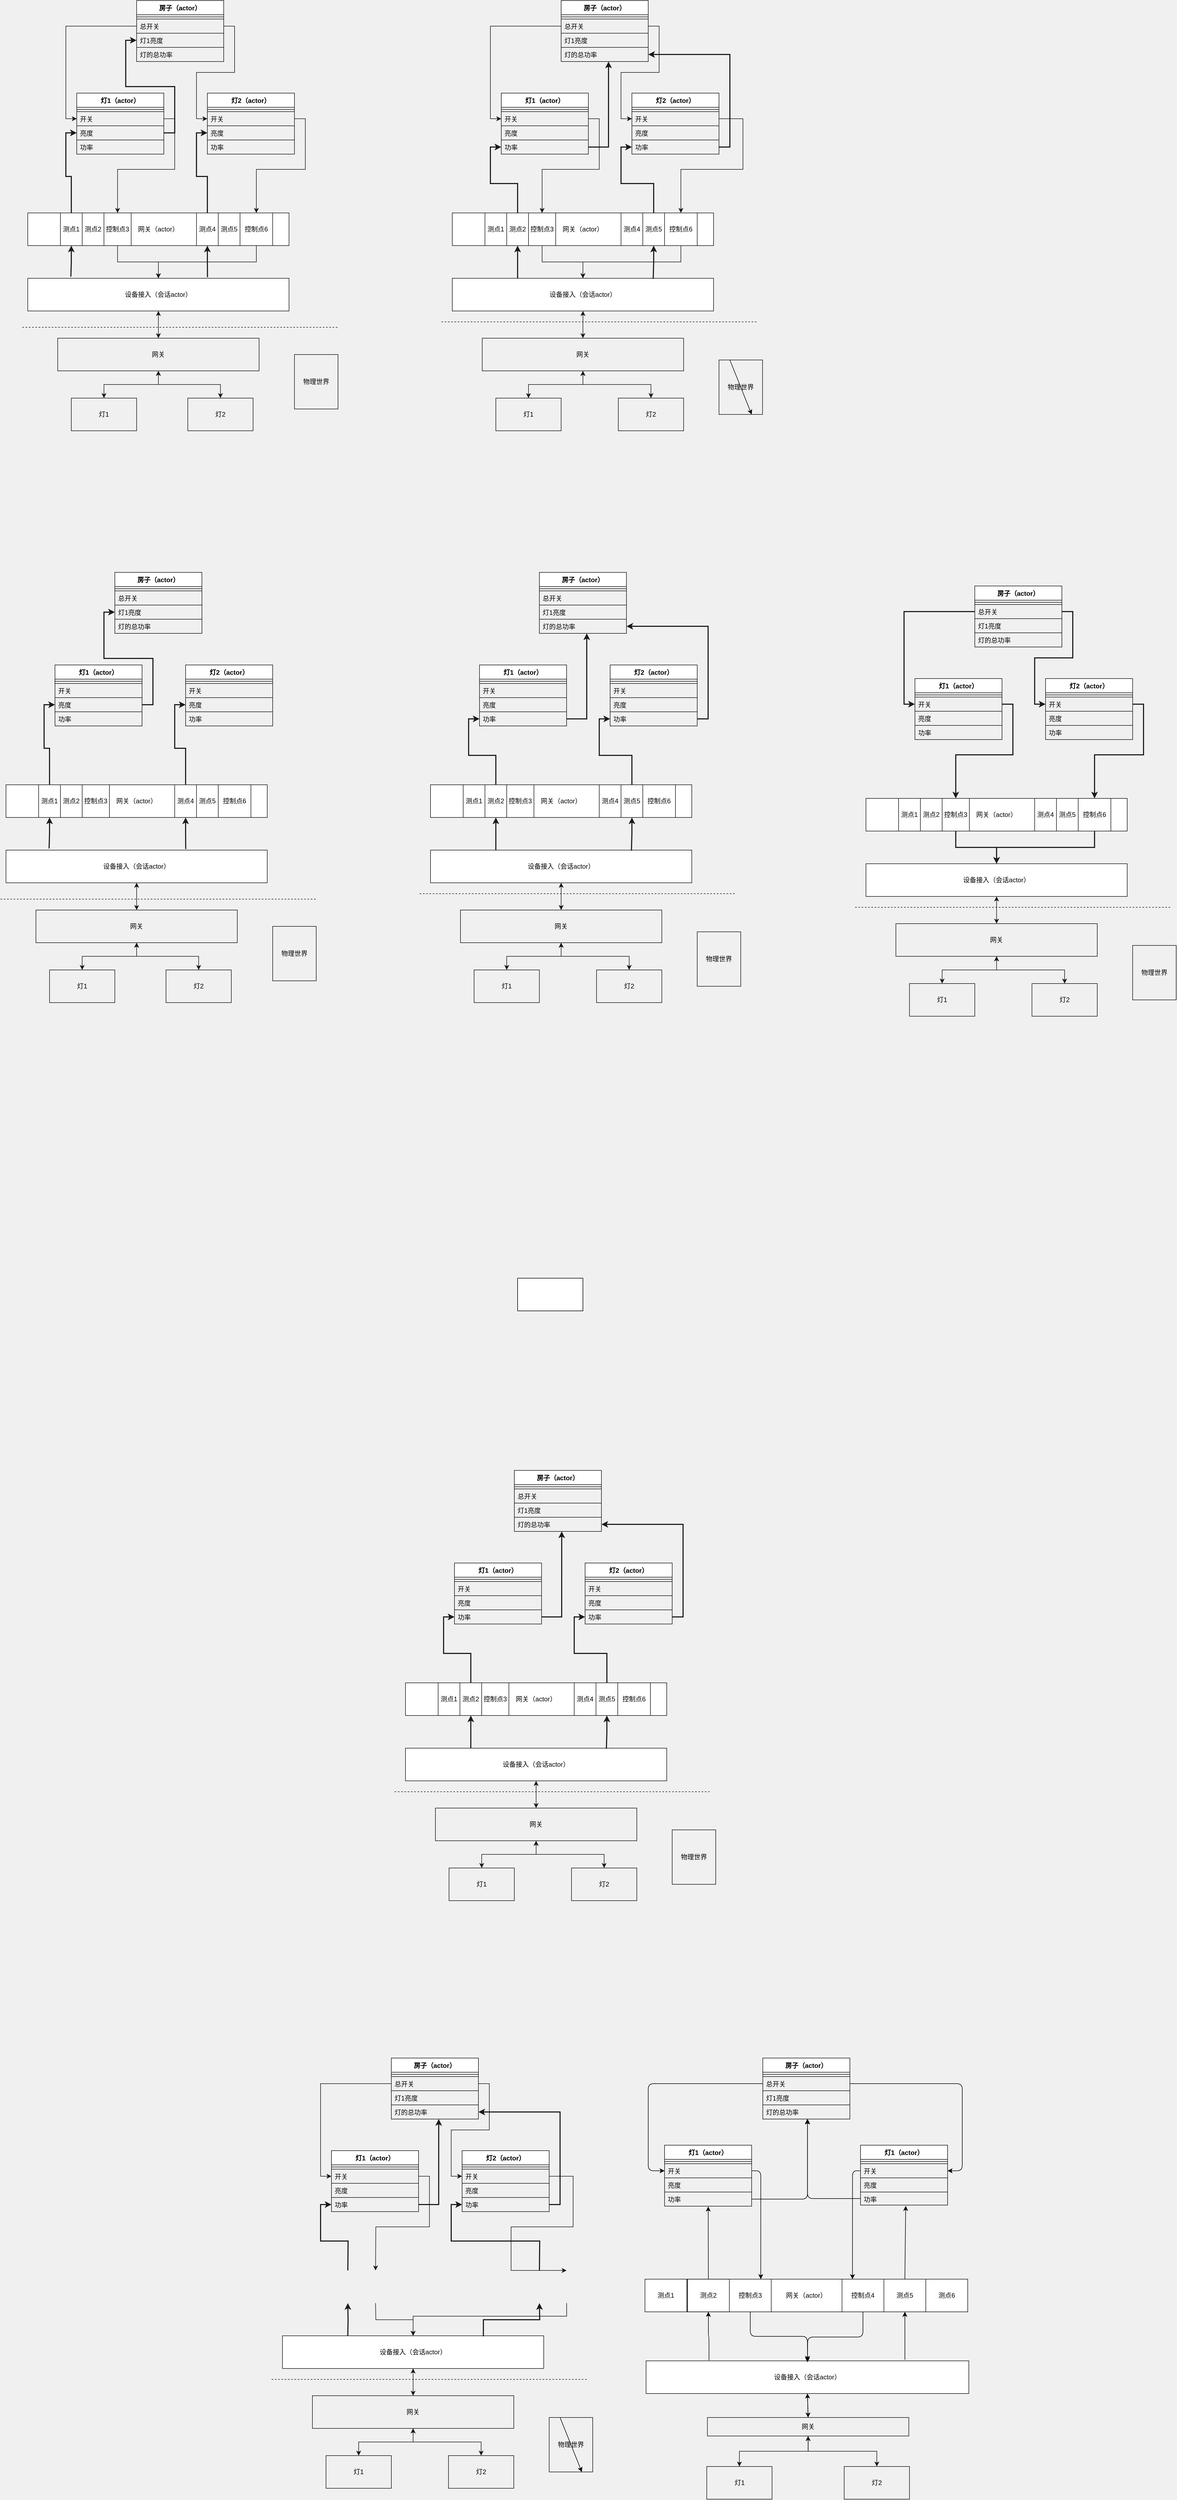 <mxfile>
    <diagram id="os3ssg5EKwoCMjFTuoH_" name="第 1 页">
        <mxGraphModel dx="1391" dy="924" grid="0" gridSize="10" guides="1" tooltips="1" connect="1" arrows="1" fold="1" page="1" pageScale="1" pageWidth="827" pageHeight="1169" background="#F0F0F0" math="0" shadow="0">
            <root>
                <mxCell id="0"/>
                <mxCell id="1" parent="0"/>
                <mxCell id="wzYjSm_JCN_FF_P7rleU-1" style="edgeStyle=orthogonalEdgeStyle;rounded=0;orthogonalLoop=1;jettySize=auto;html=1;entryX=0.5;entryY=0;entryDx=0;entryDy=0;startArrow=classic;startFill=1;strokeColor=#1A1A1A;" parent="1" source="wzYjSm_JCN_FF_P7rleU-2" target="wzYjSm_JCN_FF_P7rleU-24" edge="1">
                    <mxGeometry relative="1" as="geometry"/>
                </mxCell>
                <mxCell id="wzYjSm_JCN_FF_P7rleU-2" value="设备接入（会话actor）" style="rounded=0;whiteSpace=wrap;html=1;strokeColor=#1A1A1A;" parent="1" vertex="1">
                    <mxGeometry x="120" y="600" width="480" height="60" as="geometry"/>
                </mxCell>
                <mxCell id="wzYjSm_JCN_FF_P7rleU-3" value="网关（actor）" style="rounded=0;whiteSpace=wrap;html=1;strokeColor=#1A1A1A;" parent="1" vertex="1">
                    <mxGeometry x="120" y="480" width="480" height="60" as="geometry"/>
                </mxCell>
                <mxCell id="wzYjSm_JCN_FF_P7rleU-4" value="房子（actor）" style="swimlane;fontStyle=1;align=center;verticalAlign=top;childLayout=stackLayout;horizontal=1;startSize=26;horizontalStack=0;resizeParent=1;resizeParentMax=0;resizeLast=0;collapsible=1;marginBottom=0;strokeColor=#1A1A1A;" parent="1" vertex="1">
                    <mxGeometry x="320" y="90" width="160" height="60" as="geometry"/>
                </mxCell>
                <mxCell id="wzYjSm_JCN_FF_P7rleU-5" value="" style="line;strokeWidth=1;fillColor=none;align=left;verticalAlign=middle;spacingTop=-1;spacingLeft=3;spacingRight=3;rotatable=0;labelPosition=right;points=[];portConstraint=eastwest;strokeColor=#1A1A1A;" parent="wzYjSm_JCN_FF_P7rleU-4" vertex="1">
                    <mxGeometry y="26" width="160" height="8" as="geometry"/>
                </mxCell>
                <mxCell id="wzYjSm_JCN_FF_P7rleU-6" value="总开关" style="text;fillColor=none;align=left;verticalAlign=top;spacingLeft=4;spacingRight=4;overflow=hidden;rotatable=0;points=[[0,0.5],[1,0.5]];portConstraint=eastwest;strokeColor=#1A1A1A;" parent="wzYjSm_JCN_FF_P7rleU-4" vertex="1">
                    <mxGeometry y="34" width="160" height="26" as="geometry"/>
                </mxCell>
                <mxCell id="wzYjSm_JCN_FF_P7rleU-7" value="灯1（actor）" style="swimlane;fontStyle=1;align=center;verticalAlign=top;childLayout=stackLayout;horizontal=1;startSize=26;horizontalStack=0;resizeParent=1;resizeParentMax=0;resizeLast=0;collapsible=1;marginBottom=0;strokeColor=#1A1A1A;" parent="1" vertex="1">
                    <mxGeometry x="210" y="260" width="160" height="60" as="geometry"/>
                </mxCell>
                <mxCell id="wzYjSm_JCN_FF_P7rleU-8" value="" style="line;strokeWidth=1;fillColor=none;align=left;verticalAlign=middle;spacingTop=-1;spacingLeft=3;spacingRight=3;rotatable=0;labelPosition=right;points=[];portConstraint=eastwest;strokeColor=#1A1A1A;" parent="wzYjSm_JCN_FF_P7rleU-7" vertex="1">
                    <mxGeometry y="26" width="160" height="8" as="geometry"/>
                </mxCell>
                <mxCell id="wzYjSm_JCN_FF_P7rleU-9" value="开关" style="text;fillColor=none;align=left;verticalAlign=top;spacingLeft=4;spacingRight=4;overflow=hidden;rotatable=0;points=[[0,0.5],[1,0.5]];portConstraint=eastwest;strokeColor=#1A1A1A;" parent="wzYjSm_JCN_FF_P7rleU-7" vertex="1">
                    <mxGeometry y="34" width="160" height="26" as="geometry"/>
                </mxCell>
                <mxCell id="wzYjSm_JCN_FF_P7rleU-10" value="灯2（actor）" style="swimlane;fontStyle=1;align=center;verticalAlign=top;childLayout=stackLayout;horizontal=1;startSize=26;horizontalStack=0;resizeParent=1;resizeParentMax=0;resizeLast=0;collapsible=1;marginBottom=0;strokeColor=#1A1A1A;" parent="1" vertex="1">
                    <mxGeometry x="450" y="260" width="160" height="60" as="geometry"/>
                </mxCell>
                <mxCell id="wzYjSm_JCN_FF_P7rleU-11" value="" style="line;strokeWidth=1;fillColor=none;align=left;verticalAlign=middle;spacingTop=-1;spacingLeft=3;spacingRight=3;rotatable=0;labelPosition=right;points=[];portConstraint=eastwest;strokeColor=#1A1A1A;" parent="wzYjSm_JCN_FF_P7rleU-10" vertex="1">
                    <mxGeometry y="26" width="160" height="8" as="geometry"/>
                </mxCell>
                <mxCell id="wzYjSm_JCN_FF_P7rleU-12" value="开关" style="text;fillColor=none;align=left;verticalAlign=top;spacingLeft=4;spacingRight=4;overflow=hidden;rotatable=0;points=[[0,0.5],[1,0.5]];portConstraint=eastwest;strokeColor=#1A1A1A;" parent="wzYjSm_JCN_FF_P7rleU-10" vertex="1">
                    <mxGeometry y="34" width="160" height="26" as="geometry"/>
                </mxCell>
                <mxCell id="wzYjSm_JCN_FF_P7rleU-13" style="edgeStyle=orthogonalEdgeStyle;rounded=0;orthogonalLoop=1;jettySize=auto;html=1;exitX=0;exitY=0.5;exitDx=0;exitDy=0;entryX=0;entryY=0.5;entryDx=0;entryDy=0;strokeColor=#1A1A1A;" parent="1" source="wzYjSm_JCN_FF_P7rleU-6" target="wzYjSm_JCN_FF_P7rleU-9" edge="1">
                    <mxGeometry relative="1" as="geometry"/>
                </mxCell>
                <mxCell id="wzYjSm_JCN_FF_P7rleU-14" style="edgeStyle=orthogonalEdgeStyle;rounded=0;orthogonalLoop=1;jettySize=auto;html=1;exitX=1;exitY=0.5;exitDx=0;exitDy=0;entryX=0;entryY=0.5;entryDx=0;entryDy=0;strokeColor=#1A1A1A;" parent="1" source="wzYjSm_JCN_FF_P7rleU-6" target="wzYjSm_JCN_FF_P7rleU-12" edge="1">
                    <mxGeometry relative="1" as="geometry"/>
                </mxCell>
                <mxCell id="wzYjSm_JCN_FF_P7rleU-15" style="edgeStyle=orthogonalEdgeStyle;rounded=0;orthogonalLoop=1;jettySize=auto;html=1;exitX=0.5;exitY=1;exitDx=0;exitDy=0;entryX=0.5;entryY=0;entryDx=0;entryDy=0;strokeColor=#1A1A1A;" parent="1" source="wzYjSm_JCN_FF_P7rleU-16" target="wzYjSm_JCN_FF_P7rleU-2" edge="1">
                    <mxGeometry relative="1" as="geometry"/>
                </mxCell>
                <mxCell id="wzYjSm_JCN_FF_P7rleU-16" value="控制点3" style="rounded=0;whiteSpace=wrap;html=1;strokeColor=#1A1A1A;" parent="1" vertex="1">
                    <mxGeometry x="260" y="480" width="50" height="60" as="geometry"/>
                </mxCell>
                <mxCell id="wzYjSm_JCN_FF_P7rleU-17" style="edgeStyle=orthogonalEdgeStyle;rounded=0;orthogonalLoop=1;jettySize=auto;html=1;entryX=0.688;entryY=-0.033;entryDx=0;entryDy=0;entryPerimeter=0;startArrow=classic;startFill=1;endArrow=none;endFill=0;strokeWidth=2;fontSize=15;fillColor=#a20025;strokeColor=#1A1A1A;" parent="1" source="wzYjSm_JCN_FF_P7rleU-18" target="wzYjSm_JCN_FF_P7rleU-2" edge="1">
                    <mxGeometry relative="1" as="geometry"/>
                </mxCell>
                <mxCell id="wzYjSm_JCN_FF_P7rleU-18" value="测点4" style="rounded=0;whiteSpace=wrap;html=1;strokeColor=#1A1A1A;" parent="1" vertex="1">
                    <mxGeometry x="430" y="480" width="40" height="60" as="geometry"/>
                </mxCell>
                <mxCell id="wzYjSm_JCN_FF_P7rleU-19" style="edgeStyle=orthogonalEdgeStyle;rounded=0;orthogonalLoop=1;jettySize=auto;html=1;exitX=1;exitY=0.5;exitDx=0;exitDy=0;entryX=0.5;entryY=0;entryDx=0;entryDy=0;strokeColor=#1A1A1A;" parent="1" source="wzYjSm_JCN_FF_P7rleU-9" target="wzYjSm_JCN_FF_P7rleU-16" edge="1">
                    <mxGeometry relative="1" as="geometry"/>
                </mxCell>
                <mxCell id="wzYjSm_JCN_FF_P7rleU-20" style="edgeStyle=orthogonalEdgeStyle;rounded=0;orthogonalLoop=1;jettySize=auto;html=1;entryX=0.5;entryY=1;entryDx=0;entryDy=0;startArrow=classic;startFill=1;strokeColor=#1A1A1A;" parent="1" source="wzYjSm_JCN_FF_P7rleU-21" target="wzYjSm_JCN_FF_P7rleU-24" edge="1">
                    <mxGeometry relative="1" as="geometry"/>
                </mxCell>
                <mxCell id="wzYjSm_JCN_FF_P7rleU-21" value="灯1" style="rounded=0;whiteSpace=wrap;html=1;fillColor=none;strokeColor=#1A1A1A;" parent="1" vertex="1">
                    <mxGeometry x="200" y="820" width="120" height="60" as="geometry"/>
                </mxCell>
                <mxCell id="wzYjSm_JCN_FF_P7rleU-22" style="edgeStyle=orthogonalEdgeStyle;rounded=0;orthogonalLoop=1;jettySize=auto;html=1;startArrow=classic;startFill=1;strokeColor=#1A1A1A;" parent="1" source="wzYjSm_JCN_FF_P7rleU-23" target="wzYjSm_JCN_FF_P7rleU-24" edge="1">
                    <mxGeometry relative="1" as="geometry"/>
                </mxCell>
                <mxCell id="wzYjSm_JCN_FF_P7rleU-23" value="灯2" style="rounded=0;whiteSpace=wrap;html=1;fillColor=none;strokeColor=#1A1A1A;" parent="1" vertex="1">
                    <mxGeometry x="414" y="820" width="120" height="60" as="geometry"/>
                </mxCell>
                <mxCell id="wzYjSm_JCN_FF_P7rleU-24" value="网关" style="rounded=0;whiteSpace=wrap;html=1;fillColor=none;strokeColor=#1A1A1A;" parent="1" vertex="1">
                    <mxGeometry x="175" y="710" width="370" height="60" as="geometry"/>
                </mxCell>
                <mxCell id="wzYjSm_JCN_FF_P7rleU-25" value="" style="html=1;startArrow=none;startFill=0;endArrow=none;endFill=0;dashed=1;strokeColor=#1A1A1A;" parent="1" edge="1">
                    <mxGeometry width="100" relative="1" as="geometry">
                        <mxPoint x="110" y="690" as="sourcePoint"/>
                        <mxPoint x="690" y="690" as="targetPoint"/>
                    </mxGeometry>
                </mxCell>
                <mxCell id="wzYjSm_JCN_FF_P7rleU-26" value="物理世界" style="text;html=1;fillColor=none;align=center;verticalAlign=middle;whiteSpace=wrap;rounded=0;strokeColor=#1A1A1A;" parent="1" vertex="1">
                    <mxGeometry x="610" y="740" width="80" height="100" as="geometry"/>
                </mxCell>
                <mxCell id="wzYjSm_JCN_FF_P7rleU-27" value="灯1亮度" style="text;fillColor=none;align=left;verticalAlign=top;spacingLeft=4;spacingRight=4;overflow=hidden;rotatable=0;points=[[0,0.5],[1,0.5]];portConstraint=eastwest;strokeColor=#1A1A1A;" parent="1" vertex="1">
                    <mxGeometry x="320" y="150" width="160" height="26" as="geometry"/>
                </mxCell>
                <mxCell id="wzYjSm_JCN_FF_P7rleU-28" style="edgeStyle=orthogonalEdgeStyle;rounded=0;orthogonalLoop=1;jettySize=auto;html=1;exitX=1;exitY=0.5;exitDx=0;exitDy=0;entryX=0;entryY=0.5;entryDx=0;entryDy=0;startArrow=none;startFill=0;endArrow=classic;endFill=1;strokeWidth=2;fontSize=15;fillColor=#e51400;strokeColor=#1A1A1A;" parent="1" source="wzYjSm_JCN_FF_P7rleU-30" target="wzYjSm_JCN_FF_P7rleU-27" edge="1">
                    <mxGeometry relative="1" as="geometry"/>
                </mxCell>
                <mxCell id="wzYjSm_JCN_FF_P7rleU-29" style="edgeStyle=orthogonalEdgeStyle;rounded=0;orthogonalLoop=1;jettySize=auto;html=1;exitX=0;exitY=0.5;exitDx=0;exitDy=0;entryX=0.5;entryY=0;entryDx=0;entryDy=0;startArrow=classic;startFill=1;endArrow=none;endFill=0;strokeWidth=2;fontSize=15;fillColor=#e51400;strokeColor=#1A1A1A;" parent="1" source="wzYjSm_JCN_FF_P7rleU-30" target="wzYjSm_JCN_FF_P7rleU-39" edge="1">
                    <mxGeometry relative="1" as="geometry"/>
                </mxCell>
                <mxCell id="wzYjSm_JCN_FF_P7rleU-30" value="亮度" style="text;fillColor=none;align=left;verticalAlign=top;spacingLeft=4;spacingRight=4;overflow=hidden;rotatable=0;points=[[0,0.5],[1,0.5]];portConstraint=eastwest;strokeColor=#1A1A1A;" parent="1" vertex="1">
                    <mxGeometry x="210" y="320" width="160" height="26" as="geometry"/>
                </mxCell>
                <mxCell id="wzYjSm_JCN_FF_P7rleU-31" style="edgeStyle=orthogonalEdgeStyle;rounded=0;orthogonalLoop=1;jettySize=auto;html=1;entryX=0.5;entryY=0;entryDx=0;entryDy=0;startArrow=classic;startFill=1;endArrow=none;endFill=0;strokeWidth=2;fontSize=15;fillColor=#e51400;strokeColor=#1A1A1A;" parent="1" source="wzYjSm_JCN_FF_P7rleU-32" target="wzYjSm_JCN_FF_P7rleU-18" edge="1">
                    <mxGeometry relative="1" as="geometry"/>
                </mxCell>
                <mxCell id="wzYjSm_JCN_FF_P7rleU-32" value="亮度" style="text;fillColor=none;align=left;verticalAlign=top;spacingLeft=4;spacingRight=4;overflow=hidden;rotatable=0;points=[[0,0.5],[1,0.5]];portConstraint=eastwest;strokeColor=#1A1A1A;" parent="1" vertex="1">
                    <mxGeometry x="450" y="320" width="160" height="26" as="geometry"/>
                </mxCell>
                <mxCell id="wzYjSm_JCN_FF_P7rleU-33" value="测点2" style="rounded=0;whiteSpace=wrap;html=1;strokeColor=#1A1A1A;" parent="1" vertex="1">
                    <mxGeometry x="220" y="480" width="40" height="60" as="geometry"/>
                </mxCell>
                <mxCell id="wzYjSm_JCN_FF_P7rleU-34" value="测点5" style="rounded=0;whiteSpace=wrap;html=1;strokeColor=#1A1A1A;" parent="1" vertex="1">
                    <mxGeometry x="470" y="480" width="40" height="60" as="geometry"/>
                </mxCell>
                <mxCell id="wzYjSm_JCN_FF_P7rleU-35" value="灯的总功率" style="text;fillColor=none;align=left;verticalAlign=top;spacingLeft=4;spacingRight=4;overflow=hidden;rotatable=0;points=[[0,0.5],[1,0.5]];portConstraint=eastwest;strokeColor=#1A1A1A;" parent="1" vertex="1">
                    <mxGeometry x="320" y="176" width="160" height="26" as="geometry"/>
                </mxCell>
                <mxCell id="wzYjSm_JCN_FF_P7rleU-36" value="功率" style="text;fillColor=none;align=left;verticalAlign=top;spacingLeft=4;spacingRight=4;overflow=hidden;rotatable=0;points=[[0,0.5],[1,0.5]];portConstraint=eastwest;strokeColor=#1A1A1A;" parent="1" vertex="1">
                    <mxGeometry x="210" y="346" width="160" height="26" as="geometry"/>
                </mxCell>
                <mxCell id="wzYjSm_JCN_FF_P7rleU-37" value="功率" style="text;fillColor=none;align=left;verticalAlign=top;spacingLeft=4;spacingRight=4;overflow=hidden;rotatable=0;points=[[0,0.5],[1,0.5]];portConstraint=eastwest;strokeColor=#1A1A1A;" parent="1" vertex="1">
                    <mxGeometry x="450" y="346" width="160" height="26" as="geometry"/>
                </mxCell>
                <mxCell id="wzYjSm_JCN_FF_P7rleU-38" style="edgeStyle=orthogonalEdgeStyle;rounded=0;orthogonalLoop=1;jettySize=auto;html=1;entryX=0.165;entryY=-0.05;entryDx=0;entryDy=0;entryPerimeter=0;startArrow=classic;startFill=1;endArrow=none;endFill=0;strokeWidth=2;fontSize=15;fillColor=#a20025;strokeColor=#1A1A1A;" parent="1" source="wzYjSm_JCN_FF_P7rleU-39" target="wzYjSm_JCN_FF_P7rleU-2" edge="1">
                    <mxGeometry relative="1" as="geometry"/>
                </mxCell>
                <mxCell id="wzYjSm_JCN_FF_P7rleU-39" value="测点1" style="rounded=0;whiteSpace=wrap;html=1;strokeColor=#1A1A1A;" parent="1" vertex="1">
                    <mxGeometry x="180" y="480" width="40" height="60" as="geometry"/>
                </mxCell>
                <mxCell id="wzYjSm_JCN_FF_P7rleU-40" style="edgeStyle=orthogonalEdgeStyle;rounded=0;orthogonalLoop=1;jettySize=auto;html=1;entryX=0.5;entryY=0;entryDx=0;entryDy=0;startArrow=none;startFill=0;endArrow=classic;endFill=1;strokeWidth=1;fontSize=15;strokeColor=#1A1A1A;" parent="1" source="wzYjSm_JCN_FF_P7rleU-41" target="wzYjSm_JCN_FF_P7rleU-2" edge="1">
                    <mxGeometry relative="1" as="geometry"/>
                </mxCell>
                <mxCell id="wzYjSm_JCN_FF_P7rleU-41" value="控制点6" style="rounded=0;whiteSpace=wrap;html=1;strokeColor=#1A1A1A;" parent="1" vertex="1">
                    <mxGeometry x="510" y="480" width="60" height="60" as="geometry"/>
                </mxCell>
                <mxCell id="wzYjSm_JCN_FF_P7rleU-42" style="edgeStyle=orthogonalEdgeStyle;rounded=0;orthogonalLoop=1;jettySize=auto;html=1;exitX=1;exitY=0.5;exitDx=0;exitDy=0;entryX=0.5;entryY=0;entryDx=0;entryDy=0;startArrow=none;startFill=0;endArrow=classic;endFill=1;strokeWidth=1;fontSize=15;strokeColor=#1A1A1A;" parent="1" source="wzYjSm_JCN_FF_P7rleU-12" target="wzYjSm_JCN_FF_P7rleU-41" edge="1">
                    <mxGeometry relative="1" as="geometry"/>
                </mxCell>
                <mxCell id="wzYjSm_JCN_FF_P7rleU-43" style="edgeStyle=orthogonalEdgeStyle;rounded=0;orthogonalLoop=1;jettySize=auto;html=1;entryX=0.5;entryY=0;entryDx=0;entryDy=0;startArrow=classic;startFill=1;strokeColor=#1A1A1A;" parent="1" source="wzYjSm_JCN_FF_P7rleU-44" target="wzYjSm_JCN_FF_P7rleU-65" edge="1">
                    <mxGeometry relative="1" as="geometry"/>
                </mxCell>
                <mxCell id="wzYjSm_JCN_FF_P7rleU-44" value="设备接入（会话actor）" style="rounded=0;whiteSpace=wrap;html=1;strokeColor=#1A1A1A;" parent="1" vertex="1">
                    <mxGeometry x="900" y="600" width="480" height="60" as="geometry"/>
                </mxCell>
                <mxCell id="wzYjSm_JCN_FF_P7rleU-45" value="网关（actor）" style="rounded=0;whiteSpace=wrap;html=1;strokeColor=#1A1A1A;" parent="1" vertex="1">
                    <mxGeometry x="900" y="480" width="480" height="60" as="geometry"/>
                </mxCell>
                <mxCell id="wzYjSm_JCN_FF_P7rleU-46" value="房子（actor）" style="swimlane;fontStyle=1;align=center;verticalAlign=top;childLayout=stackLayout;horizontal=1;startSize=26;horizontalStack=0;resizeParent=1;resizeParentMax=0;resizeLast=0;collapsible=1;marginBottom=0;strokeColor=#1A1A1A;" parent="1" vertex="1">
                    <mxGeometry x="1100" y="90" width="160" height="60" as="geometry"/>
                </mxCell>
                <mxCell id="wzYjSm_JCN_FF_P7rleU-47" value="" style="line;strokeWidth=1;fillColor=none;align=left;verticalAlign=middle;spacingTop=-1;spacingLeft=3;spacingRight=3;rotatable=0;labelPosition=right;points=[];portConstraint=eastwest;strokeColor=#1A1A1A;" parent="wzYjSm_JCN_FF_P7rleU-46" vertex="1">
                    <mxGeometry y="26" width="160" height="8" as="geometry"/>
                </mxCell>
                <mxCell id="wzYjSm_JCN_FF_P7rleU-48" value="总开关" style="text;fillColor=none;align=left;verticalAlign=top;spacingLeft=4;spacingRight=4;overflow=hidden;rotatable=0;points=[[0,0.5],[1,0.5]];portConstraint=eastwest;strokeColor=#1A1A1A;" parent="wzYjSm_JCN_FF_P7rleU-46" vertex="1">
                    <mxGeometry y="34" width="160" height="26" as="geometry"/>
                </mxCell>
                <mxCell id="wzYjSm_JCN_FF_P7rleU-49" value="灯1（actor）" style="swimlane;fontStyle=1;align=center;verticalAlign=top;childLayout=stackLayout;horizontal=1;startSize=26;horizontalStack=0;resizeParent=1;resizeParentMax=0;resizeLast=0;collapsible=1;marginBottom=0;strokeColor=#1A1A1A;" parent="1" vertex="1">
                    <mxGeometry x="990" y="260" width="160" height="60" as="geometry"/>
                </mxCell>
                <mxCell id="wzYjSm_JCN_FF_P7rleU-50" value="" style="line;strokeWidth=1;fillColor=none;align=left;verticalAlign=middle;spacingTop=-1;spacingLeft=3;spacingRight=3;rotatable=0;labelPosition=right;points=[];portConstraint=eastwest;strokeColor=#1A1A1A;" parent="wzYjSm_JCN_FF_P7rleU-49" vertex="1">
                    <mxGeometry y="26" width="160" height="8" as="geometry"/>
                </mxCell>
                <mxCell id="wzYjSm_JCN_FF_P7rleU-51" value="开关" style="text;fillColor=none;align=left;verticalAlign=top;spacingLeft=4;spacingRight=4;overflow=hidden;rotatable=0;points=[[0,0.5],[1,0.5]];portConstraint=eastwest;strokeColor=#1A1A1A;" parent="wzYjSm_JCN_FF_P7rleU-49" vertex="1">
                    <mxGeometry y="34" width="160" height="26" as="geometry"/>
                </mxCell>
                <mxCell id="wzYjSm_JCN_FF_P7rleU-52" value="灯2（actor）" style="swimlane;fontStyle=1;align=center;verticalAlign=top;childLayout=stackLayout;horizontal=1;startSize=26;horizontalStack=0;resizeParent=1;resizeParentMax=0;resizeLast=0;collapsible=1;marginBottom=0;strokeColor=#1A1A1A;" parent="1" vertex="1">
                    <mxGeometry x="1230" y="260" width="160" height="60" as="geometry"/>
                </mxCell>
                <mxCell id="wzYjSm_JCN_FF_P7rleU-53" value="" style="line;strokeWidth=1;fillColor=none;align=left;verticalAlign=middle;spacingTop=-1;spacingLeft=3;spacingRight=3;rotatable=0;labelPosition=right;points=[];portConstraint=eastwest;strokeColor=#1A1A1A;" parent="wzYjSm_JCN_FF_P7rleU-52" vertex="1">
                    <mxGeometry y="26" width="160" height="8" as="geometry"/>
                </mxCell>
                <mxCell id="wzYjSm_JCN_FF_P7rleU-54" value="开关" style="text;fillColor=none;align=left;verticalAlign=top;spacingLeft=4;spacingRight=4;overflow=hidden;rotatable=0;points=[[0,0.5],[1,0.5]];portConstraint=eastwest;strokeColor=#1A1A1A;" parent="wzYjSm_JCN_FF_P7rleU-52" vertex="1">
                    <mxGeometry y="34" width="160" height="26" as="geometry"/>
                </mxCell>
                <mxCell id="wzYjSm_JCN_FF_P7rleU-55" style="edgeStyle=orthogonalEdgeStyle;rounded=0;orthogonalLoop=1;jettySize=auto;html=1;exitX=0;exitY=0.5;exitDx=0;exitDy=0;entryX=0;entryY=0.5;entryDx=0;entryDy=0;strokeColor=#1A1A1A;" parent="1" source="wzYjSm_JCN_FF_P7rleU-48" target="wzYjSm_JCN_FF_P7rleU-51" edge="1">
                    <mxGeometry relative="1" as="geometry"/>
                </mxCell>
                <mxCell id="wzYjSm_JCN_FF_P7rleU-56" style="edgeStyle=orthogonalEdgeStyle;rounded=0;orthogonalLoop=1;jettySize=auto;html=1;exitX=1;exitY=0.5;exitDx=0;exitDy=0;entryX=0;entryY=0.5;entryDx=0;entryDy=0;strokeColor=#1A1A1A;" parent="1" source="wzYjSm_JCN_FF_P7rleU-48" target="wzYjSm_JCN_FF_P7rleU-54" edge="1">
                    <mxGeometry relative="1" as="geometry"/>
                </mxCell>
                <mxCell id="wzYjSm_JCN_FF_P7rleU-57" style="edgeStyle=orthogonalEdgeStyle;rounded=0;orthogonalLoop=1;jettySize=auto;html=1;exitX=0.5;exitY=1;exitDx=0;exitDy=0;entryX=0.5;entryY=0;entryDx=0;entryDy=0;strokeColor=#1A1A1A;" parent="1" source="wzYjSm_JCN_FF_P7rleU-58" target="wzYjSm_JCN_FF_P7rleU-44" edge="1">
                    <mxGeometry relative="1" as="geometry"/>
                </mxCell>
                <mxCell id="wzYjSm_JCN_FF_P7rleU-58" value="控制点3" style="rounded=0;whiteSpace=wrap;html=1;strokeColor=#1A1A1A;" parent="1" vertex="1">
                    <mxGeometry x="1040" y="480" width="50" height="60" as="geometry"/>
                </mxCell>
                <mxCell id="wzYjSm_JCN_FF_P7rleU-59" value="测点4" style="rounded=0;whiteSpace=wrap;html=1;strokeColor=#1A1A1A;" parent="1" vertex="1">
                    <mxGeometry x="1210" y="480" width="40" height="60" as="geometry"/>
                </mxCell>
                <mxCell id="wzYjSm_JCN_FF_P7rleU-60" style="edgeStyle=orthogonalEdgeStyle;rounded=0;orthogonalLoop=1;jettySize=auto;html=1;exitX=1;exitY=0.5;exitDx=0;exitDy=0;entryX=0.5;entryY=0;entryDx=0;entryDy=0;strokeColor=#1A1A1A;" parent="1" source="wzYjSm_JCN_FF_P7rleU-51" target="wzYjSm_JCN_FF_P7rleU-58" edge="1">
                    <mxGeometry relative="1" as="geometry"/>
                </mxCell>
                <mxCell id="wzYjSm_JCN_FF_P7rleU-61" style="edgeStyle=orthogonalEdgeStyle;rounded=0;orthogonalLoop=1;jettySize=auto;html=1;entryX=0.5;entryY=1;entryDx=0;entryDy=0;startArrow=classic;startFill=1;strokeColor=#1A1A1A;" parent="1" source="wzYjSm_JCN_FF_P7rleU-62" target="wzYjSm_JCN_FF_P7rleU-65" edge="1">
                    <mxGeometry relative="1" as="geometry"/>
                </mxCell>
                <mxCell id="wzYjSm_JCN_FF_P7rleU-62" value="灯1" style="rounded=0;whiteSpace=wrap;html=1;fillColor=none;strokeColor=#1A1A1A;" parent="1" vertex="1">
                    <mxGeometry x="980" y="820" width="120" height="60" as="geometry"/>
                </mxCell>
                <mxCell id="wzYjSm_JCN_FF_P7rleU-63" style="edgeStyle=orthogonalEdgeStyle;rounded=0;orthogonalLoop=1;jettySize=auto;html=1;startArrow=classic;startFill=1;strokeColor=#1A1A1A;" parent="1" source="wzYjSm_JCN_FF_P7rleU-64" target="wzYjSm_JCN_FF_P7rleU-65" edge="1">
                    <mxGeometry relative="1" as="geometry"/>
                </mxCell>
                <mxCell id="wzYjSm_JCN_FF_P7rleU-64" value="灯2" style="rounded=0;whiteSpace=wrap;html=1;fillColor=none;strokeColor=#1A1A1A;" parent="1" vertex="1">
                    <mxGeometry x="1205" y="820" width="120" height="60" as="geometry"/>
                </mxCell>
                <mxCell id="wzYjSm_JCN_FF_P7rleU-65" value="网关" style="rounded=0;whiteSpace=wrap;html=1;fillColor=none;strokeColor=#1A1A1A;" parent="1" vertex="1">
                    <mxGeometry x="955" y="710" width="370" height="60" as="geometry"/>
                </mxCell>
                <mxCell id="wzYjSm_JCN_FF_P7rleU-66" value="" style="html=1;startArrow=none;startFill=0;endArrow=none;endFill=0;dashed=1;strokeColor=#1A1A1A;" parent="1" edge="1">
                    <mxGeometry width="100" relative="1" as="geometry">
                        <mxPoint x="880" y="680" as="sourcePoint"/>
                        <mxPoint x="1460" y="680" as="targetPoint"/>
                    </mxGeometry>
                </mxCell>
                <mxCell id="wzYjSm_JCN_FF_P7rleU-67" value="物理世界" style="text;html=1;fillColor=none;align=center;verticalAlign=middle;whiteSpace=wrap;rounded=0;strokeColor=#1A1A1A;" parent="1" vertex="1">
                    <mxGeometry x="1390" y="750" width="80" height="100" as="geometry"/>
                </mxCell>
                <mxCell id="wzYjSm_JCN_FF_P7rleU-68" value="灯1亮度" style="text;fillColor=none;align=left;verticalAlign=top;spacingLeft=4;spacingRight=4;overflow=hidden;rotatable=0;points=[[0,0.5],[1,0.5]];portConstraint=eastwest;strokeColor=#1A1A1A;" parent="1" vertex="1">
                    <mxGeometry x="1100" y="150" width="160" height="26" as="geometry"/>
                </mxCell>
                <mxCell id="wzYjSm_JCN_FF_P7rleU-69" value="亮度" style="text;fillColor=none;align=left;verticalAlign=top;spacingLeft=4;spacingRight=4;overflow=hidden;rotatable=0;points=[[0,0.5],[1,0.5]];portConstraint=eastwest;strokeColor=#1A1A1A;" parent="1" vertex="1">
                    <mxGeometry x="990" y="320" width="160" height="26" as="geometry"/>
                </mxCell>
                <mxCell id="wzYjSm_JCN_FF_P7rleU-70" value="亮度" style="text;fillColor=none;align=left;verticalAlign=top;spacingLeft=4;spacingRight=4;overflow=hidden;rotatable=0;points=[[0,0.5],[1,0.5]];portConstraint=eastwest;strokeColor=#1A1A1A;" parent="1" vertex="1">
                    <mxGeometry x="1230" y="320" width="160" height="26" as="geometry"/>
                </mxCell>
                <mxCell id="wzYjSm_JCN_FF_P7rleU-71" style="edgeStyle=orthogonalEdgeStyle;rounded=0;orthogonalLoop=1;jettySize=auto;html=1;entryX=0;entryY=0.5;entryDx=0;entryDy=0;startArrow=none;startFill=0;endArrow=classic;endFill=1;strokeWidth=2;fontSize=15;fillColor=#0050ef;strokeColor=#1A1A1A;" parent="1" source="wzYjSm_JCN_FF_P7rleU-73" target="wzYjSm_JCN_FF_P7rleU-79" edge="1">
                    <mxGeometry relative="1" as="geometry"/>
                </mxCell>
                <mxCell id="wzYjSm_JCN_FF_P7rleU-72" style="edgeStyle=orthogonalEdgeStyle;rounded=0;orthogonalLoop=1;jettySize=auto;html=1;entryX=0.25;entryY=0;entryDx=0;entryDy=0;startArrow=classic;startFill=1;endArrow=none;endFill=0;strokeWidth=2;fontSize=15;fillColor=#0050ef;strokeColor=#1A1A1A;" parent="1" source="wzYjSm_JCN_FF_P7rleU-73" target="wzYjSm_JCN_FF_P7rleU-44" edge="1">
                    <mxGeometry relative="1" as="geometry"/>
                </mxCell>
                <mxCell id="wzYjSm_JCN_FF_P7rleU-73" value="测点2" style="rounded=0;whiteSpace=wrap;html=1;strokeColor=#1A1A1A;" parent="1" vertex="1">
                    <mxGeometry x="1000" y="480" width="40" height="60" as="geometry"/>
                </mxCell>
                <mxCell id="wzYjSm_JCN_FF_P7rleU-74" style="edgeStyle=orthogonalEdgeStyle;rounded=0;orthogonalLoop=1;jettySize=auto;html=1;entryX=0;entryY=0.5;entryDx=0;entryDy=0;startArrow=none;startFill=0;endArrow=classic;endFill=1;strokeWidth=2;fontSize=15;fillColor=#0050ef;strokeColor=#1A1A1A;" parent="1" source="wzYjSm_JCN_FF_P7rleU-76" target="wzYjSm_JCN_FF_P7rleU-81" edge="1">
                    <mxGeometry relative="1" as="geometry"/>
                </mxCell>
                <mxCell id="wzYjSm_JCN_FF_P7rleU-75" style="edgeStyle=orthogonalEdgeStyle;rounded=0;orthogonalLoop=1;jettySize=auto;html=1;entryX=0.769;entryY=0.017;entryDx=0;entryDy=0;entryPerimeter=0;startArrow=classic;startFill=1;endArrow=none;endFill=0;strokeWidth=2;fontSize=15;fillColor=#0050ef;strokeColor=#1A1A1A;" parent="1" source="wzYjSm_JCN_FF_P7rleU-76" target="wzYjSm_JCN_FF_P7rleU-44" edge="1">
                    <mxGeometry relative="1" as="geometry"/>
                </mxCell>
                <mxCell id="wzYjSm_JCN_FF_P7rleU-76" value="测点5" style="rounded=0;whiteSpace=wrap;html=1;strokeColor=#1A1A1A;" parent="1" vertex="1">
                    <mxGeometry x="1250" y="480" width="40" height="60" as="geometry"/>
                </mxCell>
                <mxCell id="wzYjSm_JCN_FF_P7rleU-77" value="灯的总功率" style="text;fillColor=none;align=left;verticalAlign=top;spacingLeft=4;spacingRight=4;overflow=hidden;rotatable=0;points=[[0,0.5],[1,0.5]];portConstraint=eastwest;strokeColor=#1A1A1A;" parent="1" vertex="1">
                    <mxGeometry x="1100" y="176" width="160" height="26" as="geometry"/>
                </mxCell>
                <mxCell id="wzYjSm_JCN_FF_P7rleU-78" style="edgeStyle=orthogonalEdgeStyle;rounded=0;orthogonalLoop=1;jettySize=auto;html=1;exitX=1;exitY=0.5;exitDx=0;exitDy=0;entryX=0.544;entryY=1;entryDx=0;entryDy=0;entryPerimeter=0;startArrow=none;startFill=0;endArrow=classic;endFill=1;strokeWidth=2;fontSize=15;fillColor=#0050ef;strokeColor=#1A1A1A;" parent="1" source="wzYjSm_JCN_FF_P7rleU-79" target="wzYjSm_JCN_FF_P7rleU-77" edge="1">
                    <mxGeometry relative="1" as="geometry"/>
                </mxCell>
                <mxCell id="wzYjSm_JCN_FF_P7rleU-79" value="功率" style="text;fillColor=none;align=left;verticalAlign=top;spacingLeft=4;spacingRight=4;overflow=hidden;rotatable=0;points=[[0,0.5],[1,0.5]];portConstraint=eastwest;strokeColor=#1A1A1A;" parent="1" vertex="1">
                    <mxGeometry x="990" y="346" width="160" height="26" as="geometry"/>
                </mxCell>
                <mxCell id="wzYjSm_JCN_FF_P7rleU-80" style="edgeStyle=orthogonalEdgeStyle;rounded=0;orthogonalLoop=1;jettySize=auto;html=1;exitX=1;exitY=0.5;exitDx=0;exitDy=0;entryX=1;entryY=0.5;entryDx=0;entryDy=0;startArrow=none;startFill=0;endArrow=classic;endFill=1;strokeWidth=2;fontSize=15;fillColor=#0050ef;strokeColor=#1A1A1A;" parent="1" source="wzYjSm_JCN_FF_P7rleU-81" target="wzYjSm_JCN_FF_P7rleU-77" edge="1">
                    <mxGeometry relative="1" as="geometry"/>
                </mxCell>
                <mxCell id="wzYjSm_JCN_FF_P7rleU-81" value="功率" style="text;fillColor=none;align=left;verticalAlign=top;spacingLeft=4;spacingRight=4;overflow=hidden;rotatable=0;points=[[0,0.5],[1,0.5]];portConstraint=eastwest;strokeColor=#1A1A1A;" parent="1" vertex="1">
                    <mxGeometry x="1230" y="346" width="160" height="26" as="geometry"/>
                </mxCell>
                <mxCell id="wzYjSm_JCN_FF_P7rleU-82" value="测点1" style="rounded=0;whiteSpace=wrap;html=1;strokeColor=#1A1A1A;" parent="1" vertex="1">
                    <mxGeometry x="960" y="480" width="40" height="60" as="geometry"/>
                </mxCell>
                <mxCell id="wzYjSm_JCN_FF_P7rleU-83" style="edgeStyle=orthogonalEdgeStyle;rounded=0;orthogonalLoop=1;jettySize=auto;html=1;entryX=0.5;entryY=0;entryDx=0;entryDy=0;startArrow=none;startFill=0;endArrow=classic;endFill=1;strokeWidth=1;fontSize=15;strokeColor=#1A1A1A;" parent="1" source="wzYjSm_JCN_FF_P7rleU-84" target="wzYjSm_JCN_FF_P7rleU-44" edge="1">
                    <mxGeometry relative="1" as="geometry"/>
                </mxCell>
                <mxCell id="wzYjSm_JCN_FF_P7rleU-84" value="控制点6" style="rounded=0;whiteSpace=wrap;html=1;strokeColor=#1A1A1A;" parent="1" vertex="1">
                    <mxGeometry x="1290" y="480" width="60" height="60" as="geometry"/>
                </mxCell>
                <mxCell id="wzYjSm_JCN_FF_P7rleU-85" style="edgeStyle=orthogonalEdgeStyle;rounded=0;orthogonalLoop=1;jettySize=auto;html=1;exitX=1;exitY=0.5;exitDx=0;exitDy=0;entryX=0.5;entryY=0;entryDx=0;entryDy=0;startArrow=none;startFill=0;endArrow=classic;endFill=1;strokeWidth=1;fontSize=15;strokeColor=#1A1A1A;" parent="1" source="wzYjSm_JCN_FF_P7rleU-54" target="wzYjSm_JCN_FF_P7rleU-84" edge="1">
                    <mxGeometry relative="1" as="geometry">
                        <Array as="points">
                            <mxPoint x="1434" y="307"/>
                            <mxPoint x="1434" y="400"/>
                            <mxPoint x="1320" y="400"/>
                        </Array>
                    </mxGeometry>
                </mxCell>
                <mxCell id="wzYjSm_JCN_FF_P7rleU-86" style="edgeStyle=orthogonalEdgeStyle;rounded=0;orthogonalLoop=1;jettySize=auto;html=1;entryX=0.5;entryY=0;entryDx=0;entryDy=0;startArrow=classic;startFill=1;strokeColor=#1A1A1A;" parent="1" source="wzYjSm_JCN_FF_P7rleU-87" target="wzYjSm_JCN_FF_P7rleU-109" edge="1">
                    <mxGeometry relative="1" as="geometry"/>
                </mxCell>
                <mxCell id="wzYjSm_JCN_FF_P7rleU-87" value="设备接入（会话actor）" style="rounded=0;whiteSpace=wrap;html=1;strokeColor=#1A1A1A;" parent="1" vertex="1">
                    <mxGeometry x="80" y="1650" width="480" height="60" as="geometry"/>
                </mxCell>
                <mxCell id="wzYjSm_JCN_FF_P7rleU-88" value="网关（actor）" style="rounded=0;whiteSpace=wrap;html=1;strokeColor=#1A1A1A;" parent="1" vertex="1">
                    <mxGeometry x="80" y="1530" width="480" height="60" as="geometry"/>
                </mxCell>
                <mxCell id="wzYjSm_JCN_FF_P7rleU-89" value="房子（actor）" style="swimlane;fontStyle=1;align=center;verticalAlign=top;childLayout=stackLayout;horizontal=1;startSize=26;horizontalStack=0;resizeParent=1;resizeParentMax=0;resizeLast=0;collapsible=1;marginBottom=0;strokeColor=#1A1A1A;" parent="1" vertex="1">
                    <mxGeometry x="280" y="1140" width="160" height="60" as="geometry"/>
                </mxCell>
                <mxCell id="wzYjSm_JCN_FF_P7rleU-90" value="" style="line;strokeWidth=1;fillColor=none;align=left;verticalAlign=middle;spacingTop=-1;spacingLeft=3;spacingRight=3;rotatable=0;labelPosition=right;points=[];portConstraint=eastwest;strokeColor=#1A1A1A;" parent="wzYjSm_JCN_FF_P7rleU-89" vertex="1">
                    <mxGeometry y="26" width="160" height="8" as="geometry"/>
                </mxCell>
                <mxCell id="wzYjSm_JCN_FF_P7rleU-91" value="总开关" style="text;fillColor=none;align=left;verticalAlign=top;spacingLeft=4;spacingRight=4;overflow=hidden;rotatable=0;points=[[0,0.5],[1,0.5]];portConstraint=eastwest;strokeColor=#1A1A1A;" parent="wzYjSm_JCN_FF_P7rleU-89" vertex="1">
                    <mxGeometry y="34" width="160" height="26" as="geometry"/>
                </mxCell>
                <mxCell id="wzYjSm_JCN_FF_P7rleU-92" value="灯1（actor）" style="swimlane;fontStyle=1;align=center;verticalAlign=top;childLayout=stackLayout;horizontal=1;startSize=26;horizontalStack=0;resizeParent=1;resizeParentMax=0;resizeLast=0;collapsible=1;marginBottom=0;strokeColor=#1A1A1A;" parent="1" vertex="1">
                    <mxGeometry x="170" y="1310" width="160" height="60" as="geometry"/>
                </mxCell>
                <mxCell id="wzYjSm_JCN_FF_P7rleU-93" value="" style="line;strokeWidth=1;fillColor=none;align=left;verticalAlign=middle;spacingTop=-1;spacingLeft=3;spacingRight=3;rotatable=0;labelPosition=right;points=[];portConstraint=eastwest;strokeColor=#1A1A1A;" parent="wzYjSm_JCN_FF_P7rleU-92" vertex="1">
                    <mxGeometry y="26" width="160" height="8" as="geometry"/>
                </mxCell>
                <mxCell id="wzYjSm_JCN_FF_P7rleU-94" value="开关" style="text;fillColor=none;align=left;verticalAlign=top;spacingLeft=4;spacingRight=4;overflow=hidden;rotatable=0;points=[[0,0.5],[1,0.5]];portConstraint=eastwest;strokeColor=#1A1A1A;" parent="wzYjSm_JCN_FF_P7rleU-92" vertex="1">
                    <mxGeometry y="34" width="160" height="26" as="geometry"/>
                </mxCell>
                <mxCell id="wzYjSm_JCN_FF_P7rleU-95" value="灯2（actor）" style="swimlane;fontStyle=1;align=center;verticalAlign=top;childLayout=stackLayout;horizontal=1;startSize=26;horizontalStack=0;resizeParent=1;resizeParentMax=0;resizeLast=0;collapsible=1;marginBottom=0;strokeColor=#1A1A1A;" parent="1" vertex="1">
                    <mxGeometry x="410" y="1310" width="160" height="60" as="geometry"/>
                </mxCell>
                <mxCell id="wzYjSm_JCN_FF_P7rleU-96" value="" style="line;strokeWidth=1;fillColor=none;align=left;verticalAlign=middle;spacingTop=-1;spacingLeft=3;spacingRight=3;rotatable=0;labelPosition=right;points=[];portConstraint=eastwest;strokeColor=#1A1A1A;" parent="wzYjSm_JCN_FF_P7rleU-95" vertex="1">
                    <mxGeometry y="26" width="160" height="8" as="geometry"/>
                </mxCell>
                <mxCell id="wzYjSm_JCN_FF_P7rleU-97" value="开关" style="text;fillColor=none;align=left;verticalAlign=top;spacingLeft=4;spacingRight=4;overflow=hidden;rotatable=0;points=[[0,0.5],[1,0.5]];portConstraint=eastwest;strokeColor=#1A1A1A;" parent="wzYjSm_JCN_FF_P7rleU-95" vertex="1">
                    <mxGeometry y="34" width="160" height="26" as="geometry"/>
                </mxCell>
                <mxCell id="wzYjSm_JCN_FF_P7rleU-101" value="控制点3" style="rounded=0;whiteSpace=wrap;html=1;strokeColor=#1A1A1A;" parent="1" vertex="1">
                    <mxGeometry x="220" y="1530" width="50" height="60" as="geometry"/>
                </mxCell>
                <mxCell id="wzYjSm_JCN_FF_P7rleU-102" style="edgeStyle=orthogonalEdgeStyle;rounded=0;orthogonalLoop=1;jettySize=auto;html=1;entryX=0.688;entryY=-0.033;entryDx=0;entryDy=0;entryPerimeter=0;startArrow=classic;startFill=1;endArrow=none;endFill=0;strokeWidth=2;fontSize=15;fillColor=#a20025;strokeColor=#1A1A1A;" parent="1" source="wzYjSm_JCN_FF_P7rleU-103" target="wzYjSm_JCN_FF_P7rleU-87" edge="1">
                    <mxGeometry relative="1" as="geometry"/>
                </mxCell>
                <mxCell id="wzYjSm_JCN_FF_P7rleU-103" value="测点4" style="rounded=0;whiteSpace=wrap;html=1;strokeColor=#1A1A1A;" parent="1" vertex="1">
                    <mxGeometry x="390" y="1530" width="40" height="60" as="geometry"/>
                </mxCell>
                <mxCell id="wzYjSm_JCN_FF_P7rleU-105" style="edgeStyle=orthogonalEdgeStyle;rounded=0;orthogonalLoop=1;jettySize=auto;html=1;entryX=0.5;entryY=1;entryDx=0;entryDy=0;startArrow=classic;startFill=1;strokeColor=#1A1A1A;" parent="1" source="wzYjSm_JCN_FF_P7rleU-106" target="wzYjSm_JCN_FF_P7rleU-109" edge="1">
                    <mxGeometry relative="1" as="geometry"/>
                </mxCell>
                <mxCell id="wzYjSm_JCN_FF_P7rleU-106" value="灯1" style="rounded=0;whiteSpace=wrap;html=1;fillColor=none;strokeColor=#1A1A1A;" parent="1" vertex="1">
                    <mxGeometry x="160" y="1870" width="120" height="60" as="geometry"/>
                </mxCell>
                <mxCell id="wzYjSm_JCN_FF_P7rleU-107" style="edgeStyle=orthogonalEdgeStyle;rounded=0;orthogonalLoop=1;jettySize=auto;html=1;startArrow=classic;startFill=1;strokeColor=#1A1A1A;" parent="1" source="wzYjSm_JCN_FF_P7rleU-108" target="wzYjSm_JCN_FF_P7rleU-109" edge="1">
                    <mxGeometry relative="1" as="geometry"/>
                </mxCell>
                <mxCell id="wzYjSm_JCN_FF_P7rleU-108" value="灯2" style="rounded=0;whiteSpace=wrap;html=1;fillColor=none;strokeColor=#1A1A1A;" parent="1" vertex="1">
                    <mxGeometry x="374" y="1870" width="120" height="60" as="geometry"/>
                </mxCell>
                <mxCell id="wzYjSm_JCN_FF_P7rleU-109" value="网关" style="rounded=0;whiteSpace=wrap;html=1;fillColor=none;strokeColor=#1A1A1A;" parent="1" vertex="1">
                    <mxGeometry x="135" y="1760" width="370" height="60" as="geometry"/>
                </mxCell>
                <mxCell id="wzYjSm_JCN_FF_P7rleU-110" value="" style="html=1;startArrow=none;startFill=0;endArrow=none;endFill=0;dashed=1;strokeColor=#1A1A1A;" parent="1" edge="1">
                    <mxGeometry width="100" relative="1" as="geometry">
                        <mxPoint x="70" y="1740" as="sourcePoint"/>
                        <mxPoint x="650" y="1740" as="targetPoint"/>
                    </mxGeometry>
                </mxCell>
                <mxCell id="wzYjSm_JCN_FF_P7rleU-111" value="物理世界" style="text;html=1;fillColor=none;align=center;verticalAlign=middle;whiteSpace=wrap;rounded=0;strokeColor=#1A1A1A;" parent="1" vertex="1">
                    <mxGeometry x="570" y="1790" width="80" height="100" as="geometry"/>
                </mxCell>
                <mxCell id="wzYjSm_JCN_FF_P7rleU-112" value="灯1亮度" style="text;fillColor=none;align=left;verticalAlign=top;spacingLeft=4;spacingRight=4;overflow=hidden;rotatable=0;points=[[0,0.5],[1,0.5]];portConstraint=eastwest;strokeColor=#1A1A1A;" parent="1" vertex="1">
                    <mxGeometry x="280" y="1200" width="160" height="26" as="geometry"/>
                </mxCell>
                <mxCell id="wzYjSm_JCN_FF_P7rleU-113" style="edgeStyle=orthogonalEdgeStyle;rounded=0;orthogonalLoop=1;jettySize=auto;html=1;exitX=1;exitY=0.5;exitDx=0;exitDy=0;entryX=0;entryY=0.5;entryDx=0;entryDy=0;startArrow=none;startFill=0;endArrow=classic;endFill=1;strokeWidth=2;fontSize=15;fillColor=#e51400;strokeColor=#1A1A1A;" parent="1" source="wzYjSm_JCN_FF_P7rleU-115" target="wzYjSm_JCN_FF_P7rleU-112" edge="1">
                    <mxGeometry relative="1" as="geometry"/>
                </mxCell>
                <mxCell id="wzYjSm_JCN_FF_P7rleU-114" style="edgeStyle=orthogonalEdgeStyle;rounded=0;orthogonalLoop=1;jettySize=auto;html=1;exitX=0;exitY=0.5;exitDx=0;exitDy=0;entryX=0.5;entryY=0;entryDx=0;entryDy=0;startArrow=classic;startFill=1;endArrow=none;endFill=0;strokeWidth=2;fontSize=15;fillColor=#e51400;strokeColor=#1A1A1A;" parent="1" source="wzYjSm_JCN_FF_P7rleU-115" target="wzYjSm_JCN_FF_P7rleU-124" edge="1">
                    <mxGeometry relative="1" as="geometry"/>
                </mxCell>
                <mxCell id="wzYjSm_JCN_FF_P7rleU-115" value="亮度" style="text;fillColor=none;align=left;verticalAlign=top;spacingLeft=4;spacingRight=4;overflow=hidden;rotatable=0;points=[[0,0.5],[1,0.5]];portConstraint=eastwest;strokeColor=#1A1A1A;" parent="1" vertex="1">
                    <mxGeometry x="170" y="1370" width="160" height="26" as="geometry"/>
                </mxCell>
                <mxCell id="wzYjSm_JCN_FF_P7rleU-116" style="edgeStyle=orthogonalEdgeStyle;rounded=0;orthogonalLoop=1;jettySize=auto;html=1;entryX=0.5;entryY=0;entryDx=0;entryDy=0;startArrow=classic;startFill=1;endArrow=none;endFill=0;strokeWidth=2;fontSize=15;fillColor=#e51400;strokeColor=#1A1A1A;" parent="1" source="wzYjSm_JCN_FF_P7rleU-117" target="wzYjSm_JCN_FF_P7rleU-103" edge="1">
                    <mxGeometry relative="1" as="geometry"/>
                </mxCell>
                <mxCell id="wzYjSm_JCN_FF_P7rleU-117" value="亮度" style="text;fillColor=none;align=left;verticalAlign=top;spacingLeft=4;spacingRight=4;overflow=hidden;rotatable=0;points=[[0,0.5],[1,0.5]];portConstraint=eastwest;strokeColor=#1A1A1A;" parent="1" vertex="1">
                    <mxGeometry x="410" y="1370" width="160" height="26" as="geometry"/>
                </mxCell>
                <mxCell id="wzYjSm_JCN_FF_P7rleU-118" value="测点2" style="rounded=0;whiteSpace=wrap;html=1;strokeColor=#1A1A1A;" parent="1" vertex="1">
                    <mxGeometry x="180" y="1530" width="40" height="60" as="geometry"/>
                </mxCell>
                <mxCell id="wzYjSm_JCN_FF_P7rleU-119" value="测点5" style="rounded=0;whiteSpace=wrap;html=1;strokeColor=#1A1A1A;" parent="1" vertex="1">
                    <mxGeometry x="430" y="1530" width="40" height="60" as="geometry"/>
                </mxCell>
                <mxCell id="wzYjSm_JCN_FF_P7rleU-120" value="灯的总功率" style="text;fillColor=none;align=left;verticalAlign=top;spacingLeft=4;spacingRight=4;overflow=hidden;rotatable=0;points=[[0,0.5],[1,0.5]];portConstraint=eastwest;strokeColor=#1A1A1A;" parent="1" vertex="1">
                    <mxGeometry x="280" y="1226" width="160" height="26" as="geometry"/>
                </mxCell>
                <mxCell id="wzYjSm_JCN_FF_P7rleU-121" value="功率" style="text;fillColor=none;align=left;verticalAlign=top;spacingLeft=4;spacingRight=4;overflow=hidden;rotatable=0;points=[[0,0.5],[1,0.5]];portConstraint=eastwest;strokeColor=#1A1A1A;" parent="1" vertex="1">
                    <mxGeometry x="170" y="1396" width="160" height="26" as="geometry"/>
                </mxCell>
                <mxCell id="wzYjSm_JCN_FF_P7rleU-122" value="功率" style="text;fillColor=none;align=left;verticalAlign=top;spacingLeft=4;spacingRight=4;overflow=hidden;rotatable=0;points=[[0,0.5],[1,0.5]];portConstraint=eastwest;strokeColor=#1A1A1A;" parent="1" vertex="1">
                    <mxGeometry x="410" y="1396" width="160" height="26" as="geometry"/>
                </mxCell>
                <mxCell id="wzYjSm_JCN_FF_P7rleU-123" style="edgeStyle=orthogonalEdgeStyle;rounded=0;orthogonalLoop=1;jettySize=auto;html=1;entryX=0.165;entryY=-0.05;entryDx=0;entryDy=0;entryPerimeter=0;startArrow=classic;startFill=1;endArrow=none;endFill=0;strokeWidth=2;fontSize=15;fillColor=#a20025;strokeColor=#1A1A1A;" parent="1" source="wzYjSm_JCN_FF_P7rleU-124" target="wzYjSm_JCN_FF_P7rleU-87" edge="1">
                    <mxGeometry relative="1" as="geometry"/>
                </mxCell>
                <mxCell id="wzYjSm_JCN_FF_P7rleU-124" value="测点1" style="rounded=0;whiteSpace=wrap;html=1;strokeColor=#1A1A1A;" parent="1" vertex="1">
                    <mxGeometry x="140" y="1530" width="40" height="60" as="geometry"/>
                </mxCell>
                <mxCell id="wzYjSm_JCN_FF_P7rleU-126" value="控制点6" style="rounded=0;whiteSpace=wrap;html=1;strokeColor=#1A1A1A;" parent="1" vertex="1">
                    <mxGeometry x="470" y="1530" width="60" height="60" as="geometry"/>
                </mxCell>
                <mxCell id="wzYjSm_JCN_FF_P7rleU-128" style="edgeStyle=orthogonalEdgeStyle;rounded=0;orthogonalLoop=1;jettySize=auto;html=1;entryX=0.5;entryY=0;entryDx=0;entryDy=0;startArrow=classic;startFill=1;strokeColor=#1A1A1A;" parent="1" source="wzYjSm_JCN_FF_P7rleU-129" target="wzYjSm_JCN_FF_P7rleU-150" edge="1">
                    <mxGeometry relative="1" as="geometry"/>
                </mxCell>
                <mxCell id="wzYjSm_JCN_FF_P7rleU-129" value="设备接入（会话actor）" style="rounded=0;whiteSpace=wrap;html=1;strokeColor=#1A1A1A;" parent="1" vertex="1">
                    <mxGeometry x="860" y="1650" width="480" height="60" as="geometry"/>
                </mxCell>
                <mxCell id="wzYjSm_JCN_FF_P7rleU-130" value="网关（actor）" style="rounded=0;whiteSpace=wrap;html=1;strokeColor=#1A1A1A;" parent="1" vertex="1">
                    <mxGeometry x="860" y="1530" width="480" height="60" as="geometry"/>
                </mxCell>
                <mxCell id="wzYjSm_JCN_FF_P7rleU-131" value="房子（actor）" style="swimlane;fontStyle=1;align=center;verticalAlign=top;childLayout=stackLayout;horizontal=1;startSize=26;horizontalStack=0;resizeParent=1;resizeParentMax=0;resizeLast=0;collapsible=1;marginBottom=0;strokeColor=#1A1A1A;" parent="1" vertex="1">
                    <mxGeometry x="1060" y="1140" width="160" height="60" as="geometry"/>
                </mxCell>
                <mxCell id="wzYjSm_JCN_FF_P7rleU-132" value="" style="line;strokeWidth=1;fillColor=none;align=left;verticalAlign=middle;spacingTop=-1;spacingLeft=3;spacingRight=3;rotatable=0;labelPosition=right;points=[];portConstraint=eastwest;strokeColor=#1A1A1A;" parent="wzYjSm_JCN_FF_P7rleU-131" vertex="1">
                    <mxGeometry y="26" width="160" height="8" as="geometry"/>
                </mxCell>
                <mxCell id="wzYjSm_JCN_FF_P7rleU-133" value="总开关" style="text;fillColor=none;align=left;verticalAlign=top;spacingLeft=4;spacingRight=4;overflow=hidden;rotatable=0;points=[[0,0.5],[1,0.5]];portConstraint=eastwest;strokeColor=#1A1A1A;" parent="wzYjSm_JCN_FF_P7rleU-131" vertex="1">
                    <mxGeometry y="34" width="160" height="26" as="geometry"/>
                </mxCell>
                <mxCell id="wzYjSm_JCN_FF_P7rleU-134" value="灯1（actor）" style="swimlane;fontStyle=1;align=center;verticalAlign=top;childLayout=stackLayout;horizontal=1;startSize=26;horizontalStack=0;resizeParent=1;resizeParentMax=0;resizeLast=0;collapsible=1;marginBottom=0;strokeColor=#1A1A1A;" parent="1" vertex="1">
                    <mxGeometry x="950" y="1310" width="160" height="60" as="geometry"/>
                </mxCell>
                <mxCell id="wzYjSm_JCN_FF_P7rleU-135" value="" style="line;strokeWidth=1;fillColor=none;align=left;verticalAlign=middle;spacingTop=-1;spacingLeft=3;spacingRight=3;rotatable=0;labelPosition=right;points=[];portConstraint=eastwest;strokeColor=#1A1A1A;" parent="wzYjSm_JCN_FF_P7rleU-134" vertex="1">
                    <mxGeometry y="26" width="160" height="8" as="geometry"/>
                </mxCell>
                <mxCell id="wzYjSm_JCN_FF_P7rleU-136" value="开关" style="text;fillColor=none;align=left;verticalAlign=top;spacingLeft=4;spacingRight=4;overflow=hidden;rotatable=0;points=[[0,0.5],[1,0.5]];portConstraint=eastwest;strokeColor=#1A1A1A;" parent="wzYjSm_JCN_FF_P7rleU-134" vertex="1">
                    <mxGeometry y="34" width="160" height="26" as="geometry"/>
                </mxCell>
                <mxCell id="wzYjSm_JCN_FF_P7rleU-137" value="灯2（actor）" style="swimlane;fontStyle=1;align=center;verticalAlign=top;childLayout=stackLayout;horizontal=1;startSize=26;horizontalStack=0;resizeParent=1;resizeParentMax=0;resizeLast=0;collapsible=1;marginBottom=0;strokeColor=#1A1A1A;" parent="1" vertex="1">
                    <mxGeometry x="1190" y="1310" width="160" height="60" as="geometry"/>
                </mxCell>
                <mxCell id="wzYjSm_JCN_FF_P7rleU-138" value="" style="line;strokeWidth=1;fillColor=none;align=left;verticalAlign=middle;spacingTop=-1;spacingLeft=3;spacingRight=3;rotatable=0;labelPosition=right;points=[];portConstraint=eastwest;strokeColor=#1A1A1A;" parent="wzYjSm_JCN_FF_P7rleU-137" vertex="1">
                    <mxGeometry y="26" width="160" height="8" as="geometry"/>
                </mxCell>
                <mxCell id="wzYjSm_JCN_FF_P7rleU-139" value="开关" style="text;fillColor=none;align=left;verticalAlign=top;spacingLeft=4;spacingRight=4;overflow=hidden;rotatable=0;points=[[0,0.5],[1,0.5]];portConstraint=eastwest;strokeColor=#1A1A1A;" parent="wzYjSm_JCN_FF_P7rleU-137" vertex="1">
                    <mxGeometry y="34" width="160" height="26" as="geometry"/>
                </mxCell>
                <mxCell id="wzYjSm_JCN_FF_P7rleU-143" value="控制点3" style="rounded=0;whiteSpace=wrap;html=1;strokeColor=#1A1A1A;" parent="1" vertex="1">
                    <mxGeometry x="1000" y="1530" width="50" height="60" as="geometry"/>
                </mxCell>
                <mxCell id="wzYjSm_JCN_FF_P7rleU-144" value="测点4" style="rounded=0;whiteSpace=wrap;html=1;strokeColor=#1A1A1A;" parent="1" vertex="1">
                    <mxGeometry x="1170" y="1530" width="40" height="60" as="geometry"/>
                </mxCell>
                <mxCell id="wzYjSm_JCN_FF_P7rleU-146" style="edgeStyle=orthogonalEdgeStyle;rounded=0;orthogonalLoop=1;jettySize=auto;html=1;entryX=0.5;entryY=1;entryDx=0;entryDy=0;startArrow=classic;startFill=1;strokeColor=#1A1A1A;" parent="1" source="wzYjSm_JCN_FF_P7rleU-147" target="wzYjSm_JCN_FF_P7rleU-150" edge="1">
                    <mxGeometry relative="1" as="geometry"/>
                </mxCell>
                <mxCell id="wzYjSm_JCN_FF_P7rleU-147" value="灯1" style="rounded=0;whiteSpace=wrap;html=1;fillColor=none;strokeColor=#1A1A1A;" parent="1" vertex="1">
                    <mxGeometry x="940" y="1870" width="120" height="60" as="geometry"/>
                </mxCell>
                <mxCell id="wzYjSm_JCN_FF_P7rleU-148" style="edgeStyle=orthogonalEdgeStyle;rounded=0;orthogonalLoop=1;jettySize=auto;html=1;startArrow=classic;startFill=1;strokeColor=#1A1A1A;" parent="1" source="wzYjSm_JCN_FF_P7rleU-149" target="wzYjSm_JCN_FF_P7rleU-150" edge="1">
                    <mxGeometry relative="1" as="geometry"/>
                </mxCell>
                <mxCell id="wzYjSm_JCN_FF_P7rleU-149" value="灯2" style="rounded=0;whiteSpace=wrap;html=1;fillColor=none;strokeColor=#1A1A1A;" parent="1" vertex="1">
                    <mxGeometry x="1165" y="1870" width="120" height="60" as="geometry"/>
                </mxCell>
                <mxCell id="wzYjSm_JCN_FF_P7rleU-150" value="网关" style="rounded=0;whiteSpace=wrap;html=1;fillColor=none;strokeColor=#1A1A1A;" parent="1" vertex="1">
                    <mxGeometry x="915" y="1760" width="370" height="60" as="geometry"/>
                </mxCell>
                <mxCell id="wzYjSm_JCN_FF_P7rleU-151" value="" style="html=1;startArrow=none;startFill=0;endArrow=none;endFill=0;dashed=1;strokeColor=#1A1A1A;" parent="1" edge="1">
                    <mxGeometry width="100" relative="1" as="geometry">
                        <mxPoint x="840" y="1730" as="sourcePoint"/>
                        <mxPoint x="1420" y="1730" as="targetPoint"/>
                    </mxGeometry>
                </mxCell>
                <mxCell id="wzYjSm_JCN_FF_P7rleU-152" value="物理世界" style="text;html=1;fillColor=none;align=center;verticalAlign=middle;whiteSpace=wrap;rounded=0;strokeColor=#1A1A1A;" parent="1" vertex="1">
                    <mxGeometry x="1350" y="1800" width="80" height="100" as="geometry"/>
                </mxCell>
                <mxCell id="wzYjSm_JCN_FF_P7rleU-153" value="灯1亮度" style="text;fillColor=none;align=left;verticalAlign=top;spacingLeft=4;spacingRight=4;overflow=hidden;rotatable=0;points=[[0,0.5],[1,0.5]];portConstraint=eastwest;strokeColor=#1A1A1A;" parent="1" vertex="1">
                    <mxGeometry x="1060" y="1200" width="160" height="26" as="geometry"/>
                </mxCell>
                <mxCell id="wzYjSm_JCN_FF_P7rleU-154" value="亮度" style="text;fillColor=none;align=left;verticalAlign=top;spacingLeft=4;spacingRight=4;overflow=hidden;rotatable=0;points=[[0,0.5],[1,0.5]];portConstraint=eastwest;strokeColor=#1A1A1A;" parent="1" vertex="1">
                    <mxGeometry x="950" y="1370" width="160" height="26" as="geometry"/>
                </mxCell>
                <mxCell id="wzYjSm_JCN_FF_P7rleU-155" value="亮度" style="text;fillColor=none;align=left;verticalAlign=top;spacingLeft=4;spacingRight=4;overflow=hidden;rotatable=0;points=[[0,0.5],[1,0.5]];portConstraint=eastwest;strokeColor=#1A1A1A;" parent="1" vertex="1">
                    <mxGeometry x="1190" y="1370" width="160" height="26" as="geometry"/>
                </mxCell>
                <mxCell id="wzYjSm_JCN_FF_P7rleU-156" style="edgeStyle=orthogonalEdgeStyle;rounded=0;orthogonalLoop=1;jettySize=auto;html=1;entryX=0;entryY=0.5;entryDx=0;entryDy=0;startArrow=none;startFill=0;endArrow=classic;endFill=1;strokeWidth=2;fontSize=15;fillColor=#0050ef;strokeColor=#1A1A1A;" parent="1" source="wzYjSm_JCN_FF_P7rleU-158" target="wzYjSm_JCN_FF_P7rleU-164" edge="1">
                    <mxGeometry relative="1" as="geometry"/>
                </mxCell>
                <mxCell id="wzYjSm_JCN_FF_P7rleU-157" style="edgeStyle=orthogonalEdgeStyle;rounded=0;orthogonalLoop=1;jettySize=auto;html=1;entryX=0.25;entryY=0;entryDx=0;entryDy=0;startArrow=classic;startFill=1;endArrow=none;endFill=0;strokeWidth=2;fontSize=15;fillColor=#0050ef;strokeColor=#1A1A1A;" parent="1" source="wzYjSm_JCN_FF_P7rleU-158" target="wzYjSm_JCN_FF_P7rleU-129" edge="1">
                    <mxGeometry relative="1" as="geometry"/>
                </mxCell>
                <mxCell id="wzYjSm_JCN_FF_P7rleU-158" value="测点2" style="rounded=0;whiteSpace=wrap;html=1;strokeColor=#1A1A1A;" parent="1" vertex="1">
                    <mxGeometry x="960" y="1530" width="40" height="60" as="geometry"/>
                </mxCell>
                <mxCell id="wzYjSm_JCN_FF_P7rleU-159" style="edgeStyle=orthogonalEdgeStyle;rounded=0;orthogonalLoop=1;jettySize=auto;html=1;entryX=0;entryY=0.5;entryDx=0;entryDy=0;startArrow=none;startFill=0;endArrow=classic;endFill=1;strokeWidth=2;fontSize=15;fillColor=#0050ef;strokeColor=#1A1A1A;" parent="1" source="wzYjSm_JCN_FF_P7rleU-161" target="wzYjSm_JCN_FF_P7rleU-166" edge="1">
                    <mxGeometry relative="1" as="geometry"/>
                </mxCell>
                <mxCell id="wzYjSm_JCN_FF_P7rleU-160" style="edgeStyle=orthogonalEdgeStyle;rounded=0;orthogonalLoop=1;jettySize=auto;html=1;entryX=0.769;entryY=0.017;entryDx=0;entryDy=0;entryPerimeter=0;startArrow=classic;startFill=1;endArrow=none;endFill=0;strokeWidth=2;fontSize=15;fillColor=#0050ef;strokeColor=#1A1A1A;" parent="1" source="wzYjSm_JCN_FF_P7rleU-161" target="wzYjSm_JCN_FF_P7rleU-129" edge="1">
                    <mxGeometry relative="1" as="geometry"/>
                </mxCell>
                <mxCell id="wzYjSm_JCN_FF_P7rleU-161" value="测点5" style="rounded=0;whiteSpace=wrap;html=1;strokeColor=#1A1A1A;" parent="1" vertex="1">
                    <mxGeometry x="1210" y="1530" width="40" height="60" as="geometry"/>
                </mxCell>
                <mxCell id="wzYjSm_JCN_FF_P7rleU-162" value="灯的总功率" style="text;fillColor=none;align=left;verticalAlign=top;spacingLeft=4;spacingRight=4;overflow=hidden;rotatable=0;points=[[0,0.5],[1,0.5]];portConstraint=eastwest;strokeColor=#1A1A1A;" parent="1" vertex="1">
                    <mxGeometry x="1060" y="1226" width="160" height="26" as="geometry"/>
                </mxCell>
                <mxCell id="wzYjSm_JCN_FF_P7rleU-163" style="edgeStyle=orthogonalEdgeStyle;rounded=0;orthogonalLoop=1;jettySize=auto;html=1;exitX=1;exitY=0.5;exitDx=0;exitDy=0;entryX=0.544;entryY=1;entryDx=0;entryDy=0;entryPerimeter=0;startArrow=none;startFill=0;endArrow=classic;endFill=1;strokeWidth=2;fontSize=15;fillColor=#0050ef;strokeColor=#1A1A1A;" parent="1" source="wzYjSm_JCN_FF_P7rleU-164" target="wzYjSm_JCN_FF_P7rleU-162" edge="1">
                    <mxGeometry relative="1" as="geometry"/>
                </mxCell>
                <mxCell id="wzYjSm_JCN_FF_P7rleU-164" value="功率" style="text;fillColor=none;align=left;verticalAlign=top;spacingLeft=4;spacingRight=4;overflow=hidden;rotatable=0;points=[[0,0.5],[1,0.5]];portConstraint=eastwest;strokeColor=#1A1A1A;" parent="1" vertex="1">
                    <mxGeometry x="950" y="1396" width="160" height="26" as="geometry"/>
                </mxCell>
                <mxCell id="wzYjSm_JCN_FF_P7rleU-165" style="edgeStyle=orthogonalEdgeStyle;rounded=0;orthogonalLoop=1;jettySize=auto;html=1;exitX=1;exitY=0.5;exitDx=0;exitDy=0;entryX=1;entryY=0.5;entryDx=0;entryDy=0;startArrow=none;startFill=0;endArrow=classic;endFill=1;strokeWidth=2;fontSize=15;fillColor=#0050ef;strokeColor=#1A1A1A;" parent="1" source="wzYjSm_JCN_FF_P7rleU-166" target="wzYjSm_JCN_FF_P7rleU-162" edge="1">
                    <mxGeometry relative="1" as="geometry"/>
                </mxCell>
                <mxCell id="wzYjSm_JCN_FF_P7rleU-166" value="功率" style="text;fillColor=none;align=left;verticalAlign=top;spacingLeft=4;spacingRight=4;overflow=hidden;rotatable=0;points=[[0,0.5],[1,0.5]];portConstraint=eastwest;strokeColor=#1A1A1A;" parent="1" vertex="1">
                    <mxGeometry x="1190" y="1396" width="160" height="26" as="geometry"/>
                </mxCell>
                <mxCell id="wzYjSm_JCN_FF_P7rleU-167" value="测点1" style="rounded=0;whiteSpace=wrap;html=1;strokeColor=#1A1A1A;" parent="1" vertex="1">
                    <mxGeometry x="920" y="1530" width="40" height="60" as="geometry"/>
                </mxCell>
                <mxCell id="wzYjSm_JCN_FF_P7rleU-169" value="控制点6" style="rounded=0;whiteSpace=wrap;html=1;strokeColor=#1A1A1A;" parent="1" vertex="1">
                    <mxGeometry x="1250" y="1530" width="60" height="60" as="geometry"/>
                </mxCell>
                <mxCell id="wzYjSm_JCN_FF_P7rleU-171" style="edgeStyle=orthogonalEdgeStyle;rounded=0;orthogonalLoop=1;jettySize=auto;html=1;entryX=0.5;entryY=0;entryDx=0;entryDy=0;startArrow=classic;startFill=1;strokeColor=#1A1A1A;" parent="1" source="wzYjSm_JCN_FF_P7rleU-172" target="wzYjSm_JCN_FF_P7rleU-193" edge="1">
                    <mxGeometry relative="1" as="geometry"/>
                </mxCell>
                <mxCell id="wzYjSm_JCN_FF_P7rleU-172" value="设备接入（会话actor）" style="rounded=0;whiteSpace=wrap;html=1;strokeColor=#1A1A1A;" parent="1" vertex="1">
                    <mxGeometry x="1660" y="1675" width="480" height="60" as="geometry"/>
                </mxCell>
                <mxCell id="wzYjSm_JCN_FF_P7rleU-173" value="网关（actor）" style="rounded=0;whiteSpace=wrap;html=1;strokeColor=#1A1A1A;" parent="1" vertex="1">
                    <mxGeometry x="1660" y="1555" width="480" height="60" as="geometry"/>
                </mxCell>
                <mxCell id="wzYjSm_JCN_FF_P7rleU-174" value="房子（actor）" style="swimlane;fontStyle=1;align=center;verticalAlign=top;childLayout=stackLayout;horizontal=1;startSize=26;horizontalStack=0;resizeParent=1;resizeParentMax=0;resizeLast=0;collapsible=1;marginBottom=0;strokeColor=#1A1A1A;" parent="1" vertex="1">
                    <mxGeometry x="1860" y="1165" width="160" height="60" as="geometry"/>
                </mxCell>
                <mxCell id="wzYjSm_JCN_FF_P7rleU-175" value="" style="line;strokeWidth=1;fillColor=none;align=left;verticalAlign=middle;spacingTop=-1;spacingLeft=3;spacingRight=3;rotatable=0;labelPosition=right;points=[];portConstraint=eastwest;strokeColor=#1A1A1A;" parent="wzYjSm_JCN_FF_P7rleU-174" vertex="1">
                    <mxGeometry y="26" width="160" height="8" as="geometry"/>
                </mxCell>
                <mxCell id="wzYjSm_JCN_FF_P7rleU-176" value="总开关" style="text;fillColor=none;align=left;verticalAlign=top;spacingLeft=4;spacingRight=4;overflow=hidden;rotatable=0;points=[[0,0.5],[1,0.5]];portConstraint=eastwest;strokeColor=#1A1A1A;" parent="wzYjSm_JCN_FF_P7rleU-174" vertex="1">
                    <mxGeometry y="34" width="160" height="26" as="geometry"/>
                </mxCell>
                <mxCell id="wzYjSm_JCN_FF_P7rleU-177" value="灯1（actor）" style="swimlane;fontStyle=1;align=center;verticalAlign=top;childLayout=stackLayout;horizontal=1;startSize=26;horizontalStack=0;resizeParent=1;resizeParentMax=0;resizeLast=0;collapsible=1;marginBottom=0;strokeColor=#1A1A1A;" parent="1" vertex="1">
                    <mxGeometry x="1750" y="1335" width="160" height="60" as="geometry"/>
                </mxCell>
                <mxCell id="wzYjSm_JCN_FF_P7rleU-178" value="" style="line;strokeWidth=1;fillColor=none;align=left;verticalAlign=middle;spacingTop=-1;spacingLeft=3;spacingRight=3;rotatable=0;labelPosition=right;points=[];portConstraint=eastwest;strokeColor=#1A1A1A;" parent="wzYjSm_JCN_FF_P7rleU-177" vertex="1">
                    <mxGeometry y="26" width="160" height="8" as="geometry"/>
                </mxCell>
                <mxCell id="wzYjSm_JCN_FF_P7rleU-179" value="开关" style="text;fillColor=none;align=left;verticalAlign=top;spacingLeft=4;spacingRight=4;overflow=hidden;rotatable=0;points=[[0,0.5],[1,0.5]];portConstraint=eastwest;strokeColor=#1A1A1A;" parent="wzYjSm_JCN_FF_P7rleU-177" vertex="1">
                    <mxGeometry y="34" width="160" height="26" as="geometry"/>
                </mxCell>
                <mxCell id="wzYjSm_JCN_FF_P7rleU-180" value="灯2（actor）" style="swimlane;fontStyle=1;align=center;verticalAlign=top;childLayout=stackLayout;horizontal=1;startSize=26;horizontalStack=0;resizeParent=1;resizeParentMax=0;resizeLast=0;collapsible=1;marginBottom=0;strokeColor=#1A1A1A;" parent="1" vertex="1">
                    <mxGeometry x="1990" y="1335" width="160" height="60" as="geometry"/>
                </mxCell>
                <mxCell id="wzYjSm_JCN_FF_P7rleU-181" value="" style="line;strokeWidth=1;fillColor=none;align=left;verticalAlign=middle;spacingTop=-1;spacingLeft=3;spacingRight=3;rotatable=0;labelPosition=right;points=[];portConstraint=eastwest;strokeColor=#1A1A1A;" parent="wzYjSm_JCN_FF_P7rleU-180" vertex="1">
                    <mxGeometry y="26" width="160" height="8" as="geometry"/>
                </mxCell>
                <mxCell id="wzYjSm_JCN_FF_P7rleU-182" value="开关" style="text;fillColor=none;align=left;verticalAlign=top;spacingLeft=4;spacingRight=4;overflow=hidden;rotatable=0;points=[[0,0.5],[1,0.5]];portConstraint=eastwest;strokeColor=#1A1A1A;" parent="wzYjSm_JCN_FF_P7rleU-180" vertex="1">
                    <mxGeometry y="34" width="160" height="26" as="geometry"/>
                </mxCell>
                <mxCell id="wzYjSm_JCN_FF_P7rleU-183" style="edgeStyle=orthogonalEdgeStyle;rounded=0;orthogonalLoop=1;jettySize=auto;html=1;exitX=0;exitY=0.5;exitDx=0;exitDy=0;entryX=0;entryY=0.5;entryDx=0;entryDy=0;strokeWidth=2;strokeColor=#1A1A1A;" parent="1" source="wzYjSm_JCN_FF_P7rleU-176" target="wzYjSm_JCN_FF_P7rleU-179" edge="1">
                    <mxGeometry relative="1" as="geometry"/>
                </mxCell>
                <mxCell id="wzYjSm_JCN_FF_P7rleU-184" style="edgeStyle=orthogonalEdgeStyle;rounded=0;orthogonalLoop=1;jettySize=auto;html=1;exitX=1;exitY=0.5;exitDx=0;exitDy=0;entryX=0;entryY=0.5;entryDx=0;entryDy=0;strokeWidth=2;strokeColor=#1A1A1A;" parent="1" source="wzYjSm_JCN_FF_P7rleU-176" target="wzYjSm_JCN_FF_P7rleU-182" edge="1">
                    <mxGeometry relative="1" as="geometry"/>
                </mxCell>
                <mxCell id="wzYjSm_JCN_FF_P7rleU-185" style="edgeStyle=orthogonalEdgeStyle;rounded=0;orthogonalLoop=1;jettySize=auto;html=1;exitX=0.5;exitY=1;exitDx=0;exitDy=0;entryX=0.5;entryY=0;entryDx=0;entryDy=0;strokeWidth=2;strokeColor=#1A1A1A;" parent="1" source="wzYjSm_JCN_FF_P7rleU-186" target="wzYjSm_JCN_FF_P7rleU-172" edge="1">
                    <mxGeometry relative="1" as="geometry"/>
                </mxCell>
                <mxCell id="wzYjSm_JCN_FF_P7rleU-186" value="控制点3" style="rounded=0;whiteSpace=wrap;html=1;strokeColor=#1A1A1A;" parent="1" vertex="1">
                    <mxGeometry x="1800" y="1555" width="50" height="60" as="geometry"/>
                </mxCell>
                <mxCell id="wzYjSm_JCN_FF_P7rleU-187" value="测点4" style="rounded=0;whiteSpace=wrap;html=1;strokeColor=#1A1A1A;" parent="1" vertex="1">
                    <mxGeometry x="1970" y="1555" width="40" height="60" as="geometry"/>
                </mxCell>
                <mxCell id="wzYjSm_JCN_FF_P7rleU-188" style="edgeStyle=orthogonalEdgeStyle;rounded=0;orthogonalLoop=1;jettySize=auto;html=1;exitX=1;exitY=0.5;exitDx=0;exitDy=0;entryX=0.5;entryY=0;entryDx=0;entryDy=0;strokeWidth=2;strokeColor=#1A1A1A;" parent="1" source="wzYjSm_JCN_FF_P7rleU-179" target="wzYjSm_JCN_FF_P7rleU-186" edge="1">
                    <mxGeometry relative="1" as="geometry"/>
                </mxCell>
                <mxCell id="wzYjSm_JCN_FF_P7rleU-189" style="edgeStyle=orthogonalEdgeStyle;rounded=0;orthogonalLoop=1;jettySize=auto;html=1;entryX=0.5;entryY=1;entryDx=0;entryDy=0;startArrow=classic;startFill=1;strokeColor=#1A1A1A;" parent="1" source="wzYjSm_JCN_FF_P7rleU-190" target="wzYjSm_JCN_FF_P7rleU-193" edge="1">
                    <mxGeometry relative="1" as="geometry"/>
                </mxCell>
                <mxCell id="wzYjSm_JCN_FF_P7rleU-190" value="灯1" style="rounded=0;whiteSpace=wrap;html=1;fillColor=none;strokeColor=#1A1A1A;" parent="1" vertex="1">
                    <mxGeometry x="1740" y="1895" width="120" height="60" as="geometry"/>
                </mxCell>
                <mxCell id="wzYjSm_JCN_FF_P7rleU-191" style="edgeStyle=orthogonalEdgeStyle;rounded=0;orthogonalLoop=1;jettySize=auto;html=1;startArrow=classic;startFill=1;strokeColor=#1A1A1A;" parent="1" source="wzYjSm_JCN_FF_P7rleU-192" target="wzYjSm_JCN_FF_P7rleU-193" edge="1">
                    <mxGeometry relative="1" as="geometry"/>
                </mxCell>
                <mxCell id="wzYjSm_JCN_FF_P7rleU-192" value="灯2" style="rounded=0;whiteSpace=wrap;html=1;fillColor=none;strokeColor=#1A1A1A;" parent="1" vertex="1">
                    <mxGeometry x="1965" y="1895" width="120" height="60" as="geometry"/>
                </mxCell>
                <mxCell id="wzYjSm_JCN_FF_P7rleU-193" value="网关" style="rounded=0;whiteSpace=wrap;html=1;fillColor=none;strokeColor=#1A1A1A;" parent="1" vertex="1">
                    <mxGeometry x="1715" y="1785" width="370" height="60" as="geometry"/>
                </mxCell>
                <mxCell id="wzYjSm_JCN_FF_P7rleU-194" value="" style="html=1;startArrow=none;startFill=0;endArrow=none;endFill=0;dashed=1;strokeColor=#1A1A1A;" parent="1" edge="1">
                    <mxGeometry width="100" relative="1" as="geometry">
                        <mxPoint x="1640" y="1755" as="sourcePoint"/>
                        <mxPoint x="2220" y="1755" as="targetPoint"/>
                    </mxGeometry>
                </mxCell>
                <mxCell id="wzYjSm_JCN_FF_P7rleU-195" value="物理世界" style="text;html=1;fillColor=none;align=center;verticalAlign=middle;whiteSpace=wrap;rounded=0;strokeColor=#1A1A1A;" parent="1" vertex="1">
                    <mxGeometry x="2150" y="1825" width="80" height="100" as="geometry"/>
                </mxCell>
                <mxCell id="wzYjSm_JCN_FF_P7rleU-196" value="灯1亮度" style="text;fillColor=none;align=left;verticalAlign=top;spacingLeft=4;spacingRight=4;overflow=hidden;rotatable=0;points=[[0,0.5],[1,0.5]];portConstraint=eastwest;strokeColor=#1A1A1A;" parent="1" vertex="1">
                    <mxGeometry x="1860" y="1225" width="160" height="26" as="geometry"/>
                </mxCell>
                <mxCell id="wzYjSm_JCN_FF_P7rleU-197" value="亮度" style="text;fillColor=none;align=left;verticalAlign=top;spacingLeft=4;spacingRight=4;overflow=hidden;rotatable=0;points=[[0,0.5],[1,0.5]];portConstraint=eastwest;strokeColor=#1A1A1A;" parent="1" vertex="1">
                    <mxGeometry x="1750" y="1395" width="160" height="26" as="geometry"/>
                </mxCell>
                <mxCell id="wzYjSm_JCN_FF_P7rleU-198" value="亮度" style="text;fillColor=none;align=left;verticalAlign=top;spacingLeft=4;spacingRight=4;overflow=hidden;rotatable=0;points=[[0,0.5],[1,0.5]];portConstraint=eastwest;strokeColor=#1A1A1A;" parent="1" vertex="1">
                    <mxGeometry x="1990" y="1395" width="160" height="26" as="geometry"/>
                </mxCell>
                <mxCell id="wzYjSm_JCN_FF_P7rleU-201" value="测点2" style="rounded=0;whiteSpace=wrap;html=1;strokeColor=#1A1A1A;" parent="1" vertex="1">
                    <mxGeometry x="1760" y="1555" width="40" height="60" as="geometry"/>
                </mxCell>
                <mxCell id="wzYjSm_JCN_FF_P7rleU-204" value="测点5" style="rounded=0;whiteSpace=wrap;html=1;strokeColor=#1A1A1A;" parent="1" vertex="1">
                    <mxGeometry x="2010" y="1555" width="40" height="60" as="geometry"/>
                </mxCell>
                <mxCell id="wzYjSm_JCN_FF_P7rleU-205" value="灯的总功率" style="text;fillColor=none;align=left;verticalAlign=top;spacingLeft=4;spacingRight=4;overflow=hidden;rotatable=0;points=[[0,0.5],[1,0.5]];portConstraint=eastwest;strokeColor=#1A1A1A;" parent="1" vertex="1">
                    <mxGeometry x="1860" y="1251" width="160" height="26" as="geometry"/>
                </mxCell>
                <mxCell id="wzYjSm_JCN_FF_P7rleU-207" value="功率" style="text;fillColor=none;align=left;verticalAlign=top;spacingLeft=4;spacingRight=4;overflow=hidden;rotatable=0;points=[[0,0.5],[1,0.5]];portConstraint=eastwest;strokeColor=#1A1A1A;" parent="1" vertex="1">
                    <mxGeometry x="1750" y="1421" width="160" height="26" as="geometry"/>
                </mxCell>
                <mxCell id="wzYjSm_JCN_FF_P7rleU-209" value="功率" style="text;fillColor=none;align=left;verticalAlign=top;spacingLeft=4;spacingRight=4;overflow=hidden;rotatable=0;points=[[0,0.5],[1,0.5]];portConstraint=eastwest;strokeColor=#1A1A1A;" parent="1" vertex="1">
                    <mxGeometry x="1990" y="1421" width="160" height="26" as="geometry"/>
                </mxCell>
                <mxCell id="wzYjSm_JCN_FF_P7rleU-210" value="测点1" style="rounded=0;whiteSpace=wrap;html=1;strokeColor=#1A1A1A;" parent="1" vertex="1">
                    <mxGeometry x="1720" y="1555" width="40" height="60" as="geometry"/>
                </mxCell>
                <mxCell id="wzYjSm_JCN_FF_P7rleU-211" style="edgeStyle=orthogonalEdgeStyle;rounded=0;orthogonalLoop=1;jettySize=auto;html=1;entryX=0.5;entryY=0;entryDx=0;entryDy=0;startArrow=none;startFill=0;endArrow=classic;endFill=1;strokeWidth=2;fontSize=15;strokeColor=#1A1A1A;" parent="1" source="wzYjSm_JCN_FF_P7rleU-212" target="wzYjSm_JCN_FF_P7rleU-172" edge="1">
                    <mxGeometry relative="1" as="geometry"/>
                </mxCell>
                <mxCell id="wzYjSm_JCN_FF_P7rleU-212" value="控制点6" style="rounded=0;whiteSpace=wrap;html=1;strokeColor=#1A1A1A;" parent="1" vertex="1">
                    <mxGeometry x="2050" y="1555" width="60" height="60" as="geometry"/>
                </mxCell>
                <mxCell id="wzYjSm_JCN_FF_P7rleU-213" style="edgeStyle=orthogonalEdgeStyle;rounded=0;orthogonalLoop=1;jettySize=auto;html=1;exitX=1;exitY=0.5;exitDx=0;exitDy=0;entryX=0.5;entryY=0;entryDx=0;entryDy=0;startArrow=none;startFill=0;endArrow=classic;endFill=1;strokeWidth=2;fontSize=15;strokeColor=#1A1A1A;" parent="1" source="wzYjSm_JCN_FF_P7rleU-182" target="wzYjSm_JCN_FF_P7rleU-212" edge="1">
                    <mxGeometry relative="1" as="geometry"/>
                </mxCell>
                <mxCell id="2" value="" style="rounded=0;whiteSpace=wrap;html=1;" vertex="1" parent="1">
                    <mxGeometry x="1020" y="2436" width="120" height="60" as="geometry"/>
                </mxCell>
                <mxCell id="3" style="edgeStyle=orthogonalEdgeStyle;rounded=0;orthogonalLoop=1;jettySize=auto;html=1;entryX=0.5;entryY=0;entryDx=0;entryDy=0;startArrow=classic;startFill=1;strokeColor=#1A1A1A;" edge="1" parent="1" source="4" target="21">
                    <mxGeometry relative="1" as="geometry"/>
                </mxCell>
                <mxCell id="4" value="设备接入（会话actor）" style="rounded=0;whiteSpace=wrap;html=1;strokeColor=#1A1A1A;" vertex="1" parent="1">
                    <mxGeometry x="814" y="3299" width="480" height="60" as="geometry"/>
                </mxCell>
                <mxCell id="5" value="网关（actor）" style="rounded=0;whiteSpace=wrap;html=1;strokeColor=#1A1A1A;" vertex="1" parent="1">
                    <mxGeometry x="814" y="3179" width="480" height="60" as="geometry"/>
                </mxCell>
                <mxCell id="6" value="房子（actor）" style="swimlane;fontStyle=1;align=center;verticalAlign=top;childLayout=stackLayout;horizontal=1;startSize=26;horizontalStack=0;resizeParent=1;resizeParentMax=0;resizeLast=0;collapsible=1;marginBottom=0;strokeColor=#1A1A1A;" vertex="1" parent="1">
                    <mxGeometry x="1014" y="2789" width="160" height="60" as="geometry"/>
                </mxCell>
                <mxCell id="7" value="" style="line;strokeWidth=1;fillColor=none;align=left;verticalAlign=middle;spacingTop=-1;spacingLeft=3;spacingRight=3;rotatable=0;labelPosition=right;points=[];portConstraint=eastwest;strokeColor=#1A1A1A;" vertex="1" parent="6">
                    <mxGeometry y="26" width="160" height="8" as="geometry"/>
                </mxCell>
                <mxCell id="8" value="总开关" style="text;fillColor=none;align=left;verticalAlign=top;spacingLeft=4;spacingRight=4;overflow=hidden;rotatable=0;points=[[0,0.5],[1,0.5]];portConstraint=eastwest;strokeColor=#1A1A1A;" vertex="1" parent="6">
                    <mxGeometry y="34" width="160" height="26" as="geometry"/>
                </mxCell>
                <mxCell id="9" value="灯1（actor）" style="swimlane;fontStyle=1;align=center;verticalAlign=top;childLayout=stackLayout;horizontal=1;startSize=26;horizontalStack=0;resizeParent=1;resizeParentMax=0;resizeLast=0;collapsible=1;marginBottom=0;strokeColor=#1A1A1A;" vertex="1" parent="1">
                    <mxGeometry x="904" y="2959" width="160" height="60" as="geometry"/>
                </mxCell>
                <mxCell id="10" value="" style="line;strokeWidth=1;fillColor=none;align=left;verticalAlign=middle;spacingTop=-1;spacingLeft=3;spacingRight=3;rotatable=0;labelPosition=right;points=[];portConstraint=eastwest;strokeColor=#1A1A1A;" vertex="1" parent="9">
                    <mxGeometry y="26" width="160" height="8" as="geometry"/>
                </mxCell>
                <mxCell id="11" value="开关" style="text;fillColor=none;align=left;verticalAlign=top;spacingLeft=4;spacingRight=4;overflow=hidden;rotatable=0;points=[[0,0.5],[1,0.5]];portConstraint=eastwest;strokeColor=#1A1A1A;" vertex="1" parent="9">
                    <mxGeometry y="34" width="160" height="26" as="geometry"/>
                </mxCell>
                <mxCell id="12" value="灯2（actor）" style="swimlane;fontStyle=1;align=center;verticalAlign=top;childLayout=stackLayout;horizontal=1;startSize=26;horizontalStack=0;resizeParent=1;resizeParentMax=0;resizeLast=0;collapsible=1;marginBottom=0;strokeColor=#1A1A1A;" vertex="1" parent="1">
                    <mxGeometry x="1144" y="2959" width="160" height="60" as="geometry"/>
                </mxCell>
                <mxCell id="13" value="" style="line;strokeWidth=1;fillColor=none;align=left;verticalAlign=middle;spacingTop=-1;spacingLeft=3;spacingRight=3;rotatable=0;labelPosition=right;points=[];portConstraint=eastwest;strokeColor=#1A1A1A;" vertex="1" parent="12">
                    <mxGeometry y="26" width="160" height="8" as="geometry"/>
                </mxCell>
                <mxCell id="14" value="开关" style="text;fillColor=none;align=left;verticalAlign=top;spacingLeft=4;spacingRight=4;overflow=hidden;rotatable=0;points=[[0,0.5],[1,0.5]];portConstraint=eastwest;strokeColor=#1A1A1A;" vertex="1" parent="12">
                    <mxGeometry y="34" width="160" height="26" as="geometry"/>
                </mxCell>
                <mxCell id="15" value="控制点3" style="rounded=0;whiteSpace=wrap;html=1;strokeColor=#1A1A1A;" vertex="1" parent="1">
                    <mxGeometry x="954" y="3179" width="50" height="60" as="geometry"/>
                </mxCell>
                <mxCell id="16" value="测点4" style="rounded=0;whiteSpace=wrap;html=1;strokeColor=#1A1A1A;" vertex="1" parent="1">
                    <mxGeometry x="1124" y="3179" width="40" height="60" as="geometry"/>
                </mxCell>
                <mxCell id="17" style="edgeStyle=orthogonalEdgeStyle;rounded=0;orthogonalLoop=1;jettySize=auto;html=1;entryX=0.5;entryY=1;entryDx=0;entryDy=0;startArrow=classic;startFill=1;strokeColor=#1A1A1A;" edge="1" parent="1" source="18" target="21">
                    <mxGeometry relative="1" as="geometry"/>
                </mxCell>
                <mxCell id="18" value="灯1" style="rounded=0;whiteSpace=wrap;html=1;fillColor=none;strokeColor=#1A1A1A;" vertex="1" parent="1">
                    <mxGeometry x="894" y="3519" width="120" height="60" as="geometry"/>
                </mxCell>
                <mxCell id="19" style="edgeStyle=orthogonalEdgeStyle;rounded=0;orthogonalLoop=1;jettySize=auto;html=1;startArrow=classic;startFill=1;strokeColor=#1A1A1A;" edge="1" parent="1" source="20" target="21">
                    <mxGeometry relative="1" as="geometry"/>
                </mxCell>
                <mxCell id="20" value="灯2" style="rounded=0;whiteSpace=wrap;html=1;fillColor=none;strokeColor=#1A1A1A;" vertex="1" parent="1">
                    <mxGeometry x="1119" y="3519" width="120" height="60" as="geometry"/>
                </mxCell>
                <mxCell id="21" value="网关" style="rounded=0;whiteSpace=wrap;html=1;fillColor=none;strokeColor=#1A1A1A;" vertex="1" parent="1">
                    <mxGeometry x="869" y="3409" width="370" height="60" as="geometry"/>
                </mxCell>
                <mxCell id="22" value="" style="html=1;startArrow=none;startFill=0;endArrow=none;endFill=0;dashed=1;strokeColor=#1A1A1A;" edge="1" parent="1">
                    <mxGeometry width="100" relative="1" as="geometry">
                        <mxPoint x="794" y="3379" as="sourcePoint"/>
                        <mxPoint x="1374" y="3379" as="targetPoint"/>
                    </mxGeometry>
                </mxCell>
                <mxCell id="23" value="物理世界" style="text;html=1;fillColor=none;align=center;verticalAlign=middle;whiteSpace=wrap;rounded=0;strokeColor=#1A1A1A;" vertex="1" parent="1">
                    <mxGeometry x="1304" y="3449" width="80" height="100" as="geometry"/>
                </mxCell>
                <mxCell id="24" value="灯1亮度" style="text;fillColor=none;align=left;verticalAlign=top;spacingLeft=4;spacingRight=4;overflow=hidden;rotatable=0;points=[[0,0.5],[1,0.5]];portConstraint=eastwest;strokeColor=#1A1A1A;" vertex="1" parent="1">
                    <mxGeometry x="1014" y="2849" width="160" height="26" as="geometry"/>
                </mxCell>
                <mxCell id="25" value="亮度" style="text;fillColor=none;align=left;verticalAlign=top;spacingLeft=4;spacingRight=4;overflow=hidden;rotatable=0;points=[[0,0.5],[1,0.5]];portConstraint=eastwest;strokeColor=#1A1A1A;" vertex="1" parent="1">
                    <mxGeometry x="904" y="3019" width="160" height="26" as="geometry"/>
                </mxCell>
                <mxCell id="26" value="亮度" style="text;fillColor=none;align=left;verticalAlign=top;spacingLeft=4;spacingRight=4;overflow=hidden;rotatable=0;points=[[0,0.5],[1,0.5]];portConstraint=eastwest;strokeColor=#1A1A1A;" vertex="1" parent="1">
                    <mxGeometry x="1144" y="3019" width="160" height="26" as="geometry"/>
                </mxCell>
                <mxCell id="27" style="edgeStyle=orthogonalEdgeStyle;rounded=0;orthogonalLoop=1;jettySize=auto;html=1;entryX=0;entryY=0.5;entryDx=0;entryDy=0;startArrow=none;startFill=0;endArrow=classic;endFill=1;strokeWidth=2;fontSize=15;fillColor=#0050ef;strokeColor=#1A1A1A;" edge="1" parent="1" source="29" target="35">
                    <mxGeometry relative="1" as="geometry"/>
                </mxCell>
                <mxCell id="28" style="edgeStyle=orthogonalEdgeStyle;rounded=0;orthogonalLoop=1;jettySize=auto;html=1;entryX=0.25;entryY=0;entryDx=0;entryDy=0;startArrow=classic;startFill=1;endArrow=none;endFill=0;strokeWidth=2;fontSize=15;fillColor=#0050ef;strokeColor=#1A1A1A;" edge="1" parent="1" source="29" target="4">
                    <mxGeometry relative="1" as="geometry"/>
                </mxCell>
                <mxCell id="29" value="测点2" style="rounded=0;whiteSpace=wrap;html=1;strokeColor=#1A1A1A;" vertex="1" parent="1">
                    <mxGeometry x="914" y="3179" width="40" height="60" as="geometry"/>
                </mxCell>
                <mxCell id="30" style="edgeStyle=orthogonalEdgeStyle;rounded=0;orthogonalLoop=1;jettySize=auto;html=1;entryX=0;entryY=0.5;entryDx=0;entryDy=0;startArrow=none;startFill=0;endArrow=classic;endFill=1;strokeWidth=2;fontSize=15;fillColor=#0050ef;strokeColor=#1A1A1A;" edge="1" parent="1" source="32" target="37">
                    <mxGeometry relative="1" as="geometry"/>
                </mxCell>
                <mxCell id="31" style="edgeStyle=orthogonalEdgeStyle;rounded=0;orthogonalLoop=1;jettySize=auto;html=1;entryX=0.769;entryY=0.017;entryDx=0;entryDy=0;entryPerimeter=0;startArrow=classic;startFill=1;endArrow=none;endFill=0;strokeWidth=2;fontSize=15;fillColor=#0050ef;strokeColor=#1A1A1A;" edge="1" parent="1" source="32" target="4">
                    <mxGeometry relative="1" as="geometry"/>
                </mxCell>
                <mxCell id="32" value="测点5" style="rounded=0;whiteSpace=wrap;html=1;strokeColor=#1A1A1A;" vertex="1" parent="1">
                    <mxGeometry x="1164" y="3179" width="40" height="60" as="geometry"/>
                </mxCell>
                <mxCell id="33" value="灯的总功率" style="text;fillColor=none;align=left;verticalAlign=top;spacingLeft=4;spacingRight=4;overflow=hidden;rotatable=0;points=[[0,0.5],[1,0.5]];portConstraint=eastwest;strokeColor=#1A1A1A;" vertex="1" parent="1">
                    <mxGeometry x="1014" y="2875" width="160" height="26" as="geometry"/>
                </mxCell>
                <mxCell id="34" style="edgeStyle=orthogonalEdgeStyle;rounded=0;orthogonalLoop=1;jettySize=auto;html=1;exitX=1;exitY=0.5;exitDx=0;exitDy=0;entryX=0.544;entryY=1;entryDx=0;entryDy=0;entryPerimeter=0;startArrow=none;startFill=0;endArrow=classic;endFill=1;strokeWidth=2;fontSize=15;fillColor=#0050ef;strokeColor=#1A1A1A;" edge="1" parent="1" source="35" target="33">
                    <mxGeometry relative="1" as="geometry"/>
                </mxCell>
                <mxCell id="35" value="功率" style="text;fillColor=none;align=left;verticalAlign=top;spacingLeft=4;spacingRight=4;overflow=hidden;rotatable=0;points=[[0,0.5],[1,0.5]];portConstraint=eastwest;strokeColor=#1A1A1A;" vertex="1" parent="1">
                    <mxGeometry x="904" y="3045" width="160" height="26" as="geometry"/>
                </mxCell>
                <mxCell id="36" style="edgeStyle=orthogonalEdgeStyle;rounded=0;orthogonalLoop=1;jettySize=auto;html=1;exitX=1;exitY=0.5;exitDx=0;exitDy=0;entryX=1;entryY=0.5;entryDx=0;entryDy=0;startArrow=none;startFill=0;endArrow=classic;endFill=1;strokeWidth=2;fontSize=15;fillColor=#0050ef;strokeColor=#1A1A1A;" edge="1" parent="1" source="37" target="33">
                    <mxGeometry relative="1" as="geometry"/>
                </mxCell>
                <mxCell id="37" value="功率" style="text;fillColor=none;align=left;verticalAlign=top;spacingLeft=4;spacingRight=4;overflow=hidden;rotatable=0;points=[[0,0.5],[1,0.5]];portConstraint=eastwest;strokeColor=#1A1A1A;" vertex="1" parent="1">
                    <mxGeometry x="1144" y="3045" width="160" height="26" as="geometry"/>
                </mxCell>
                <mxCell id="38" value="测点1" style="rounded=0;whiteSpace=wrap;html=1;strokeColor=#1A1A1A;" vertex="1" parent="1">
                    <mxGeometry x="874" y="3179" width="40" height="60" as="geometry"/>
                </mxCell>
                <mxCell id="39" value="控制点6" style="rounded=0;whiteSpace=wrap;html=1;strokeColor=#1A1A1A;" vertex="1" parent="1">
                    <mxGeometry x="1204" y="3179" width="60" height="60" as="geometry"/>
                </mxCell>
                <mxCell id="40" style="edgeStyle=none;html=1;exitX=0.25;exitY=0;exitDx=0;exitDy=0;entryX=0.75;entryY=1;entryDx=0;entryDy=0;" edge="1" parent="1" source="wzYjSm_JCN_FF_P7rleU-67" target="wzYjSm_JCN_FF_P7rleU-67">
                    <mxGeometry relative="1" as="geometry"/>
                </mxCell>
                <mxCell id="41" style="edgeStyle=orthogonalEdgeStyle;rounded=0;orthogonalLoop=1;jettySize=auto;html=1;entryX=0.5;entryY=0;entryDx=0;entryDy=0;startArrow=classic;startFill=1;strokeColor=#1A1A1A;" edge="1" parent="1" source="42" target="63">
                    <mxGeometry relative="1" as="geometry"/>
                </mxCell>
                <mxCell id="42" value="设备接入（会话actor）" style="rounded=0;whiteSpace=wrap;html=1;strokeColor=#1A1A1A;" vertex="1" parent="1">
                    <mxGeometry x="588" y="4378" width="480" height="60" as="geometry"/>
                </mxCell>
                <mxCell id="44" value="房子（actor）" style="swimlane;fontStyle=1;align=center;verticalAlign=top;childLayout=stackLayout;horizontal=1;startSize=26;horizontalStack=0;resizeParent=1;resizeParentMax=0;resizeLast=0;collapsible=1;marginBottom=0;strokeColor=#1A1A1A;" vertex="1" parent="1">
                    <mxGeometry x="788" y="3868" width="160" height="60" as="geometry"/>
                </mxCell>
                <mxCell id="45" value="" style="line;strokeWidth=1;fillColor=none;align=left;verticalAlign=middle;spacingTop=-1;spacingLeft=3;spacingRight=3;rotatable=0;labelPosition=right;points=[];portConstraint=eastwest;strokeColor=#1A1A1A;" vertex="1" parent="44">
                    <mxGeometry y="26" width="160" height="8" as="geometry"/>
                </mxCell>
                <mxCell id="46" value="总开关" style="text;fillColor=none;align=left;verticalAlign=top;spacingLeft=4;spacingRight=4;overflow=hidden;rotatable=0;points=[[0,0.5],[1,0.5]];portConstraint=eastwest;strokeColor=#1A1A1A;" vertex="1" parent="44">
                    <mxGeometry y="34" width="160" height="26" as="geometry"/>
                </mxCell>
                <mxCell id="47" value="灯1（actor）" style="swimlane;fontStyle=1;align=center;verticalAlign=top;childLayout=stackLayout;horizontal=1;startSize=26;horizontalStack=0;resizeParent=1;resizeParentMax=0;resizeLast=0;collapsible=1;marginBottom=0;strokeColor=#1A1A1A;" vertex="1" parent="1">
                    <mxGeometry x="678" y="4038" width="160" height="60" as="geometry"/>
                </mxCell>
                <mxCell id="48" value="" style="line;strokeWidth=1;fillColor=none;align=left;verticalAlign=middle;spacingTop=-1;spacingLeft=3;spacingRight=3;rotatable=0;labelPosition=right;points=[];portConstraint=eastwest;strokeColor=#1A1A1A;" vertex="1" parent="47">
                    <mxGeometry y="26" width="160" height="8" as="geometry"/>
                </mxCell>
                <mxCell id="49" value="开关" style="text;fillColor=none;align=left;verticalAlign=top;spacingLeft=4;spacingRight=4;overflow=hidden;rotatable=0;points=[[0,0.5],[1,0.5]];portConstraint=eastwest;strokeColor=#1A1A1A;" vertex="1" parent="47">
                    <mxGeometry y="34" width="160" height="26" as="geometry"/>
                </mxCell>
                <mxCell id="50" value="灯2（actor）" style="swimlane;fontStyle=1;align=center;verticalAlign=top;childLayout=stackLayout;horizontal=1;startSize=26;horizontalStack=0;resizeParent=1;resizeParentMax=0;resizeLast=0;collapsible=1;marginBottom=0;strokeColor=#1A1A1A;" vertex="1" parent="1">
                    <mxGeometry x="918" y="4038" width="160" height="60" as="geometry"/>
                </mxCell>
                <mxCell id="51" value="" style="line;strokeWidth=1;fillColor=none;align=left;verticalAlign=middle;spacingTop=-1;spacingLeft=3;spacingRight=3;rotatable=0;labelPosition=right;points=[];portConstraint=eastwest;strokeColor=#1A1A1A;" vertex="1" parent="50">
                    <mxGeometry y="26" width="160" height="8" as="geometry"/>
                </mxCell>
                <mxCell id="52" value="开关" style="text;fillColor=none;align=left;verticalAlign=top;spacingLeft=4;spacingRight=4;overflow=hidden;rotatable=0;points=[[0,0.5],[1,0.5]];portConstraint=eastwest;strokeColor=#1A1A1A;" vertex="1" parent="50">
                    <mxGeometry y="34" width="160" height="26" as="geometry"/>
                </mxCell>
                <mxCell id="53" style="edgeStyle=orthogonalEdgeStyle;rounded=0;orthogonalLoop=1;jettySize=auto;html=1;exitX=0;exitY=0.5;exitDx=0;exitDy=0;entryX=0;entryY=0.5;entryDx=0;entryDy=0;strokeColor=#1A1A1A;" edge="1" parent="1" source="46" target="49">
                    <mxGeometry relative="1" as="geometry"/>
                </mxCell>
                <mxCell id="54" style="edgeStyle=orthogonalEdgeStyle;rounded=0;orthogonalLoop=1;jettySize=auto;html=1;exitX=1;exitY=0.5;exitDx=0;exitDy=0;entryX=0;entryY=0.5;entryDx=0;entryDy=0;strokeColor=#1A1A1A;" edge="1" parent="1" source="46" target="52">
                    <mxGeometry relative="1" as="geometry"/>
                </mxCell>
                <mxCell id="55" style="edgeStyle=orthogonalEdgeStyle;rounded=0;orthogonalLoop=1;jettySize=auto;html=1;exitX=0.5;exitY=1;exitDx=0;exitDy=0;entryX=0.5;entryY=0;entryDx=0;entryDy=0;strokeColor=#1A1A1A;" edge="1" parent="1" target="42">
                    <mxGeometry relative="1" as="geometry">
                        <mxPoint x="759" y="4318" as="sourcePoint"/>
                    </mxGeometry>
                </mxCell>
                <mxCell id="58" style="edgeStyle=orthogonalEdgeStyle;rounded=0;orthogonalLoop=1;jettySize=auto;html=1;exitX=1;exitY=0.5;exitDx=0;exitDy=0;entryX=0.5;entryY=0;entryDx=0;entryDy=0;strokeColor=#1A1A1A;" edge="1" parent="1" source="49">
                    <mxGeometry relative="1" as="geometry">
                        <mxPoint x="759" y="4258" as="targetPoint"/>
                    </mxGeometry>
                </mxCell>
                <mxCell id="59" style="edgeStyle=orthogonalEdgeStyle;rounded=0;orthogonalLoop=1;jettySize=auto;html=1;entryX=0.5;entryY=1;entryDx=0;entryDy=0;startArrow=classic;startFill=1;strokeColor=#1A1A1A;" edge="1" parent="1" source="60" target="63">
                    <mxGeometry relative="1" as="geometry"/>
                </mxCell>
                <mxCell id="60" value="灯1" style="rounded=0;whiteSpace=wrap;html=1;fillColor=none;strokeColor=#1A1A1A;" vertex="1" parent="1">
                    <mxGeometry x="668" y="4598" width="120" height="60" as="geometry"/>
                </mxCell>
                <mxCell id="61" style="edgeStyle=orthogonalEdgeStyle;rounded=0;orthogonalLoop=1;jettySize=auto;html=1;startArrow=classic;startFill=1;strokeColor=#1A1A1A;" edge="1" parent="1" source="62" target="63">
                    <mxGeometry relative="1" as="geometry"/>
                </mxCell>
                <mxCell id="62" value="灯2" style="rounded=0;whiteSpace=wrap;html=1;fillColor=none;strokeColor=#1A1A1A;" vertex="1" parent="1">
                    <mxGeometry x="893" y="4598" width="120" height="60" as="geometry"/>
                </mxCell>
                <mxCell id="63" value="网关" style="rounded=0;whiteSpace=wrap;html=1;fillColor=none;strokeColor=#1A1A1A;" vertex="1" parent="1">
                    <mxGeometry x="643" y="4488" width="370" height="60" as="geometry"/>
                </mxCell>
                <mxCell id="64" value="" style="html=1;startArrow=none;startFill=0;endArrow=none;endFill=0;dashed=1;strokeColor=#1A1A1A;" edge="1" parent="1">
                    <mxGeometry width="100" relative="1" as="geometry">
                        <mxPoint x="568" y="4458" as="sourcePoint"/>
                        <mxPoint x="1148" y="4458" as="targetPoint"/>
                    </mxGeometry>
                </mxCell>
                <mxCell id="65" value="物理世界" style="text;html=1;fillColor=none;align=center;verticalAlign=middle;whiteSpace=wrap;rounded=0;strokeColor=#1A1A1A;" vertex="1" parent="1">
                    <mxGeometry x="1078" y="4528" width="80" height="100" as="geometry"/>
                </mxCell>
                <mxCell id="66" value="灯1亮度" style="text;fillColor=none;align=left;verticalAlign=top;spacingLeft=4;spacingRight=4;overflow=hidden;rotatable=0;points=[[0,0.5],[1,0.5]];portConstraint=eastwest;strokeColor=#1A1A1A;" vertex="1" parent="1">
                    <mxGeometry x="788" y="3928" width="160" height="26" as="geometry"/>
                </mxCell>
                <mxCell id="67" value="亮度" style="text;fillColor=none;align=left;verticalAlign=top;spacingLeft=4;spacingRight=4;overflow=hidden;rotatable=0;points=[[0,0.5],[1,0.5]];portConstraint=eastwest;strokeColor=#1A1A1A;" vertex="1" parent="1">
                    <mxGeometry x="678" y="4098" width="160" height="26" as="geometry"/>
                </mxCell>
                <mxCell id="68" value="亮度" style="text;fillColor=none;align=left;verticalAlign=top;spacingLeft=4;spacingRight=4;overflow=hidden;rotatable=0;points=[[0,0.5],[1,0.5]];portConstraint=eastwest;strokeColor=#1A1A1A;" vertex="1" parent="1">
                    <mxGeometry x="918" y="4098" width="160" height="26" as="geometry"/>
                </mxCell>
                <mxCell id="69" style="edgeStyle=orthogonalEdgeStyle;rounded=0;orthogonalLoop=1;jettySize=auto;html=1;entryX=0;entryY=0.5;entryDx=0;entryDy=0;startArrow=none;startFill=0;endArrow=classic;endFill=1;strokeWidth=2;fontSize=15;fillColor=#0050ef;strokeColor=#1A1A1A;" edge="1" parent="1" target="77">
                    <mxGeometry relative="1" as="geometry">
                        <mxPoint x="708.059" y="4258" as="sourcePoint"/>
                    </mxGeometry>
                </mxCell>
                <mxCell id="70" style="edgeStyle=orthogonalEdgeStyle;rounded=0;orthogonalLoop=1;jettySize=auto;html=1;entryX=0.25;entryY=0;entryDx=0;entryDy=0;startArrow=classic;startFill=1;endArrow=none;endFill=0;strokeWidth=2;fontSize=15;fillColor=#0050ef;strokeColor=#1A1A1A;" edge="1" parent="1" target="42">
                    <mxGeometry relative="1" as="geometry">
                        <mxPoint x="708" y="4318" as="sourcePoint"/>
                    </mxGeometry>
                </mxCell>
                <mxCell id="72" style="edgeStyle=orthogonalEdgeStyle;rounded=0;orthogonalLoop=1;jettySize=auto;html=1;entryX=0;entryY=0.5;entryDx=0;entryDy=0;startArrow=none;startFill=0;endArrow=classic;endFill=1;strokeWidth=2;fontSize=15;fillColor=#0050ef;strokeColor=#1A1A1A;" edge="1" parent="1" target="79">
                    <mxGeometry relative="1" as="geometry">
                        <mxPoint x="1060.059" y="4258" as="sourcePoint"/>
                    </mxGeometry>
                </mxCell>
                <mxCell id="73" style="edgeStyle=orthogonalEdgeStyle;rounded=0;orthogonalLoop=1;jettySize=auto;html=1;entryX=0.769;entryY=0.017;entryDx=0;entryDy=0;entryPerimeter=0;startArrow=classic;startFill=1;endArrow=none;endFill=0;strokeWidth=2;fontSize=15;fillColor=#0050ef;strokeColor=#1A1A1A;" edge="1" parent="1" target="42">
                    <mxGeometry relative="1" as="geometry">
                        <mxPoint x="1060.059" y="4318" as="sourcePoint"/>
                    </mxGeometry>
                </mxCell>
                <mxCell id="75" value="灯的总功率" style="text;fillColor=none;align=left;verticalAlign=top;spacingLeft=4;spacingRight=4;overflow=hidden;rotatable=0;points=[[0,0.5],[1,0.5]];portConstraint=eastwest;strokeColor=#1A1A1A;" vertex="1" parent="1">
                    <mxGeometry x="788" y="3954" width="160" height="26" as="geometry"/>
                </mxCell>
                <mxCell id="76" style="edgeStyle=orthogonalEdgeStyle;rounded=0;orthogonalLoop=1;jettySize=auto;html=1;exitX=1;exitY=0.5;exitDx=0;exitDy=0;entryX=0.544;entryY=1;entryDx=0;entryDy=0;entryPerimeter=0;startArrow=none;startFill=0;endArrow=classic;endFill=1;strokeWidth=2;fontSize=15;fillColor=#0050ef;strokeColor=#1A1A1A;" edge="1" parent="1" source="77" target="75">
                    <mxGeometry relative="1" as="geometry"/>
                </mxCell>
                <mxCell id="77" value="功率" style="text;fillColor=none;align=left;verticalAlign=top;spacingLeft=4;spacingRight=4;overflow=hidden;rotatable=0;points=[[0,0.5],[1,0.5]];portConstraint=eastwest;strokeColor=#1A1A1A;" vertex="1" parent="1">
                    <mxGeometry x="678" y="4124" width="160" height="26" as="geometry"/>
                </mxCell>
                <mxCell id="78" style="edgeStyle=orthogonalEdgeStyle;rounded=0;orthogonalLoop=1;jettySize=auto;html=1;exitX=1;exitY=0.5;exitDx=0;exitDy=0;entryX=1;entryY=0.5;entryDx=0;entryDy=0;startArrow=none;startFill=0;endArrow=classic;endFill=1;strokeWidth=2;fontSize=15;fillColor=#0050ef;strokeColor=#1A1A1A;" edge="1" parent="1" source="79" target="75">
                    <mxGeometry relative="1" as="geometry"/>
                </mxCell>
                <mxCell id="79" value="功率" style="text;fillColor=none;align=left;verticalAlign=top;spacingLeft=4;spacingRight=4;overflow=hidden;rotatable=0;points=[[0,0.5],[1,0.5]];portConstraint=eastwest;strokeColor=#1A1A1A;" vertex="1" parent="1">
                    <mxGeometry x="918" y="4124" width="160" height="26" as="geometry"/>
                </mxCell>
                <mxCell id="81" style="edgeStyle=orthogonalEdgeStyle;rounded=0;orthogonalLoop=1;jettySize=auto;html=1;entryX=0.5;entryY=0;entryDx=0;entryDy=0;startArrow=none;startFill=0;endArrow=classic;endFill=1;strokeWidth=1;fontSize=15;strokeColor=#1A1A1A;" edge="1" parent="1" target="42">
                    <mxGeometry relative="1" as="geometry">
                        <mxPoint x="1110.059" y="4318" as="sourcePoint"/>
                        <Array as="points">
                            <mxPoint x="1110" y="4342"/>
                            <mxPoint x="828" y="4342"/>
                        </Array>
                    </mxGeometry>
                </mxCell>
                <mxCell id="83" style="edgeStyle=orthogonalEdgeStyle;rounded=0;orthogonalLoop=1;jettySize=auto;html=1;exitX=1;exitY=0.5;exitDx=0;exitDy=0;entryX=0.5;entryY=0;entryDx=0;entryDy=0;startArrow=none;startFill=0;endArrow=classic;endFill=1;strokeWidth=1;fontSize=15;strokeColor=#1A1A1A;" edge="1" parent="1" source="52">
                    <mxGeometry relative="1" as="geometry">
                        <Array as="points">
                            <mxPoint x="1122" y="4085"/>
                            <mxPoint x="1122" y="4178"/>
                            <mxPoint x="1008" y="4178"/>
                        </Array>
                        <mxPoint x="1110" y="4258" as="targetPoint"/>
                    </mxGeometry>
                </mxCell>
                <mxCell id="84" style="edgeStyle=none;html=1;exitX=0.25;exitY=0;exitDx=0;exitDy=0;entryX=0.75;entryY=1;entryDx=0;entryDy=0;" edge="1" parent="1" source="65" target="65">
                    <mxGeometry relative="1" as="geometry"/>
                </mxCell>
                <mxCell id="92" value="" style="group" vertex="1" connectable="0" parent="1">
                    <mxGeometry x="1254" y="4274" width="593" height="60" as="geometry"/>
                </mxCell>
                <mxCell id="85" value="网关（actor）" style="rounded=0;whiteSpace=wrap;html=1;strokeColor=#1A1A1A;" vertex="1" parent="92">
                    <mxGeometry width="593" height="60" as="geometry"/>
                </mxCell>
                <mxCell id="86" value="测点1" style="rounded=0;whiteSpace=wrap;html=1;strokeColor=#1A1A1A;" vertex="1" parent="92">
                    <mxGeometry width="77" height="60" as="geometry"/>
                </mxCell>
                <mxCell id="87" value="测点2" style="rounded=0;whiteSpace=wrap;html=1;strokeColor=#000000;" vertex="1" parent="92">
                    <mxGeometry x="78" width="77" height="60" as="geometry"/>
                </mxCell>
                <mxCell id="88" value="控制点3" style="rounded=0;whiteSpace=wrap;html=1;strokeColor=#1A1A1A;" vertex="1" parent="92">
                    <mxGeometry x="155" width="77" height="60" as="geometry"/>
                </mxCell>
                <mxCell id="89" value="测点6" style="rounded=0;whiteSpace=wrap;html=1;strokeColor=#1A1A1A;" vertex="1" parent="92">
                    <mxGeometry x="516" width="77" height="60" as="geometry"/>
                </mxCell>
                <mxCell id="90" value="测点5" style="rounded=0;whiteSpace=wrap;html=1;strokeColor=#1A1A1A;" vertex="1" parent="92">
                    <mxGeometry x="439" width="77" height="60" as="geometry"/>
                </mxCell>
                <mxCell id="91" value="控制点4" style="rounded=0;whiteSpace=wrap;html=1;strokeColor=#1A1A1A;" vertex="1" parent="92">
                    <mxGeometry x="362" width="77" height="60" as="geometry"/>
                </mxCell>
                <mxCell id="109" value="" style="group" vertex="1" connectable="0" parent="1">
                    <mxGeometry x="1470.5" y="3868" width="160" height="112" as="geometry"/>
                </mxCell>
                <mxCell id="93" value="房子（actor）" style="swimlane;fontStyle=1;align=center;verticalAlign=top;childLayout=stackLayout;horizontal=1;startSize=26;horizontalStack=0;resizeParent=1;resizeParentMax=0;resizeLast=0;collapsible=1;marginBottom=0;strokeColor=#1A1A1A;" vertex="1" parent="109">
                    <mxGeometry width="160" height="60" as="geometry"/>
                </mxCell>
                <mxCell id="94" value="" style="line;strokeWidth=1;fillColor=none;align=left;verticalAlign=middle;spacingTop=-1;spacingLeft=3;spacingRight=3;rotatable=0;labelPosition=right;points=[];portConstraint=eastwest;strokeColor=#1A1A1A;" vertex="1" parent="93">
                    <mxGeometry y="26" width="160" height="8" as="geometry"/>
                </mxCell>
                <mxCell id="95" value="总开关" style="text;fillColor=none;align=left;verticalAlign=top;spacingLeft=4;spacingRight=4;overflow=hidden;rotatable=0;points=[[0,0.5],[1,0.5]];portConstraint=eastwest;strokeColor=#1A1A1A;fontColor=#000000;" vertex="1" parent="93">
                    <mxGeometry y="34" width="160" height="26" as="geometry"/>
                </mxCell>
                <mxCell id="96" value="灯1亮度" style="text;fillColor=none;align=left;verticalAlign=top;spacingLeft=4;spacingRight=4;overflow=hidden;rotatable=0;points=[[0,0.5],[1,0.5]];portConstraint=eastwest;strokeColor=#1A1A1A;fontColor=#000000;" vertex="1" parent="109">
                    <mxGeometry y="60" width="160" height="26" as="geometry"/>
                </mxCell>
                <mxCell id="97" value="灯的总功率" style="text;fillColor=none;align=left;verticalAlign=top;spacingLeft=4;spacingRight=4;overflow=hidden;rotatable=0;points=[[0,0.5],[1,0.5]];portConstraint=eastwest;strokeColor=#1A1A1A;fontColor=#000000;" vertex="1" parent="109">
                    <mxGeometry y="86" width="160" height="26" as="geometry"/>
                </mxCell>
                <mxCell id="110" style="edgeStyle=none;html=1;exitX=0.5;exitY=0;exitDx=0;exitDy=0;entryX=0.519;entryY=1.064;entryDx=0;entryDy=0;entryPerimeter=0;fontColor=#000000;strokeColor=#000000;" edge="1" parent="1" source="90" target="107">
                    <mxGeometry relative="1" as="geometry"/>
                </mxCell>
                <mxCell id="111" style="edgeStyle=none;html=1;exitX=0.5;exitY=0;exitDx=0;exitDy=0;entryX=0.501;entryY=1.027;entryDx=0;entryDy=0;entryPerimeter=0;fontColor=#000000;strokeColor=#000000;" edge="1" parent="1" source="87" target="102">
                    <mxGeometry relative="1" as="geometry"/>
                </mxCell>
                <mxCell id="112" value="" style="group" vertex="1" connectable="0" parent="1">
                    <mxGeometry x="1290" y="4028" width="160" height="112" as="geometry"/>
                </mxCell>
                <mxCell id="98" value="灯1（actor）" style="swimlane;fontStyle=1;align=center;verticalAlign=top;childLayout=stackLayout;horizontal=1;startSize=26;horizontalStack=0;resizeParent=1;resizeParentMax=0;resizeLast=0;collapsible=1;marginBottom=0;strokeColor=#1A1A1A;" vertex="1" parent="112">
                    <mxGeometry width="160" height="60" as="geometry"/>
                </mxCell>
                <mxCell id="99" value="" style="line;strokeWidth=1;fillColor=none;align=left;verticalAlign=middle;spacingTop=-1;spacingLeft=3;spacingRight=3;rotatable=0;labelPosition=right;points=[];portConstraint=eastwest;strokeColor=#1A1A1A;" vertex="1" parent="98">
                    <mxGeometry y="26" width="160" height="8" as="geometry"/>
                </mxCell>
                <mxCell id="100" value="开关" style="text;fillColor=none;align=left;verticalAlign=top;spacingLeft=4;spacingRight=4;overflow=hidden;rotatable=0;points=[[0,0.5],[1,0.5]];portConstraint=eastwest;strokeColor=#1A1A1A;fontColor=#000000;" vertex="1" parent="98">
                    <mxGeometry y="34" width="160" height="26" as="geometry"/>
                </mxCell>
                <mxCell id="101" value="亮度" style="text;fillColor=none;align=left;verticalAlign=top;spacingLeft=4;spacingRight=4;overflow=hidden;rotatable=0;points=[[0,0.5],[1,0.5]];portConstraint=eastwest;strokeColor=#1A1A1A;fontColor=#000000;" vertex="1" parent="112">
                    <mxGeometry y="60" width="160" height="26" as="geometry"/>
                </mxCell>
                <mxCell id="102" value="功率" style="text;fillColor=none;align=left;verticalAlign=top;spacingLeft=4;spacingRight=4;overflow=hidden;rotatable=0;points=[[0,0.5],[1,0.5]];portConstraint=eastwest;strokeColor=#1A1A1A;fontColor=#000000;" vertex="1" parent="112">
                    <mxGeometry y="86" width="160" height="26" as="geometry"/>
                </mxCell>
                <mxCell id="113" value="" style="group" vertex="1" connectable="0" parent="1">
                    <mxGeometry x="1650" y="4028" width="160" height="110" as="geometry"/>
                </mxCell>
                <mxCell id="103" value="灯1（actor）" style="swimlane;fontStyle=1;align=center;verticalAlign=top;childLayout=stackLayout;horizontal=1;startSize=26;horizontalStack=0;resizeParent=1;resizeParentMax=0;resizeLast=0;collapsible=1;marginBottom=0;strokeColor=#1A1A1A;" vertex="1" parent="113">
                    <mxGeometry width="160" height="60" as="geometry"/>
                </mxCell>
                <mxCell id="104" value="" style="line;strokeWidth=1;fillColor=none;align=left;verticalAlign=middle;spacingTop=-1;spacingLeft=3;spacingRight=3;rotatable=0;labelPosition=right;points=[];portConstraint=eastwest;strokeColor=#1A1A1A;" vertex="1" parent="103">
                    <mxGeometry y="26" width="160" height="8" as="geometry"/>
                </mxCell>
                <mxCell id="105" value="开关" style="text;fillColor=none;align=left;verticalAlign=top;spacingLeft=4;spacingRight=4;overflow=hidden;rotatable=0;points=[[0,0.5],[1,0.5]];portConstraint=eastwest;strokeColor=#1A1A1A;fontColor=#000000;" vertex="1" parent="103">
                    <mxGeometry y="34" width="160" height="26" as="geometry"/>
                </mxCell>
                <mxCell id="106" value="亮度" style="text;fillColor=none;align=left;verticalAlign=top;spacingLeft=4;spacingRight=4;overflow=hidden;rotatable=0;points=[[0,0.5],[1,0.5]];portConstraint=eastwest;strokeColor=#1A1A1A;fontColor=#000000;" vertex="1" parent="113">
                    <mxGeometry y="60" width="160" height="26" as="geometry"/>
                </mxCell>
                <mxCell id="107" value="功率" style="text;fillColor=none;align=left;verticalAlign=top;spacingLeft=4;spacingRight=4;overflow=hidden;rotatable=0;points=[[0,0.5],[1,0.5]];portConstraint=eastwest;strokeColor=#1A1A1A;fontColor=#000000;" vertex="1" parent="113">
                    <mxGeometry y="86" width="160" height="24" as="geometry"/>
                </mxCell>
                <mxCell id="115" style="edgeStyle=orthogonalEdgeStyle;html=1;exitX=1;exitY=0.5;exitDx=0;exitDy=0;entryX=0.513;entryY=0.982;entryDx=0;entryDy=0;entryPerimeter=0;fontColor=#000000;strokeColor=#000000;" edge="1" parent="1" source="102" target="97">
                    <mxGeometry relative="1" as="geometry">
                        <Array as="points">
                            <mxPoint x="1553" y="4127"/>
                        </Array>
                    </mxGeometry>
                </mxCell>
                <mxCell id="116" style="edgeStyle=orthogonalEdgeStyle;html=1;exitX=0;exitY=0.5;exitDx=0;exitDy=0;entryX=0.513;entryY=1.027;entryDx=0;entryDy=0;entryPerimeter=0;fontColor=#000000;strokeColor=#000000;" edge="1" parent="1" source="107" target="97">
                    <mxGeometry relative="1" as="geometry">
                        <Array as="points">
                            <mxPoint x="1553" y="4126"/>
                        </Array>
                    </mxGeometry>
                </mxCell>
                <mxCell id="117" style="edgeStyle=orthogonalEdgeStyle;html=1;exitX=0;exitY=0.5;exitDx=0;exitDy=0;entryX=0;entryY=0.5;entryDx=0;entryDy=0;fontColor=#000000;strokeColor=#000000;" edge="1" parent="1" source="95" target="100">
                    <mxGeometry relative="1" as="geometry">
                        <Array as="points">
                            <mxPoint x="1260" y="3915"/>
                            <mxPoint x="1260" y="4075"/>
                        </Array>
                    </mxGeometry>
                </mxCell>
                <mxCell id="118" style="edgeStyle=orthogonalEdgeStyle;html=1;exitX=1;exitY=0.5;exitDx=0;exitDy=0;entryX=1;entryY=0.5;entryDx=0;entryDy=0;fontColor=#000000;strokeColor=#000000;" edge="1" parent="1" source="95" target="105">
                    <mxGeometry relative="1" as="geometry">
                        <Array as="points">
                            <mxPoint x="1837" y="3915"/>
                            <mxPoint x="1837" y="4075"/>
                        </Array>
                    </mxGeometry>
                </mxCell>
                <mxCell id="119" style="edgeStyle=orthogonalEdgeStyle;html=1;exitX=1;exitY=0.5;exitDx=0;exitDy=0;entryX=0.75;entryY=0;entryDx=0;entryDy=0;fontColor=#000000;strokeColor=#000000;" edge="1" parent="1" source="100" target="88">
                    <mxGeometry relative="1" as="geometry"/>
                </mxCell>
                <mxCell id="120" style="edgeStyle=orthogonalEdgeStyle;html=1;exitX=0;exitY=0.5;exitDx=0;exitDy=0;entryX=0.25;entryY=0;entryDx=0;entryDy=0;fontColor=#000000;strokeColor=#000000;" edge="1" parent="1" source="105" target="91">
                    <mxGeometry relative="1" as="geometry"/>
                </mxCell>
                <mxCell id="122" value="" style="group" vertex="1" connectable="0" parent="1">
                    <mxGeometry x="1256" y="4424" width="593" height="60" as="geometry"/>
                </mxCell>
                <mxCell id="123" value="设备接入（会话actor）" style="rounded=0;whiteSpace=wrap;html=1;strokeColor=#1A1A1A;" vertex="1" parent="122">
                    <mxGeometry width="593" height="60" as="geometry"/>
                </mxCell>
                <mxCell id="130" style="edgeStyle=orthogonalEdgeStyle;html=1;exitX=0.195;exitY=-0.016;exitDx=0;exitDy=0;entryX=0.5;entryY=1;entryDx=0;entryDy=0;fontColor=#000000;strokeColor=#000000;exitPerimeter=0;" edge="1" parent="1" source="123" target="87">
                    <mxGeometry relative="1" as="geometry"/>
                </mxCell>
                <mxCell id="131" style="edgeStyle=orthogonalEdgeStyle;html=1;exitX=0.802;exitY=-0.035;exitDx=0;exitDy=0;entryX=0.5;entryY=1;entryDx=0;entryDy=0;fontColor=#000000;strokeColor=#000000;exitPerimeter=0;" edge="1" parent="1" source="123" target="90">
                    <mxGeometry relative="1" as="geometry"/>
                </mxCell>
                <mxCell id="132" style="edgeStyle=orthogonalEdgeStyle;html=1;exitX=0.5;exitY=1;exitDx=0;exitDy=0;fontColor=#000000;strokeColor=#000000;" edge="1" parent="1" source="88" target="123">
                    <mxGeometry relative="1" as="geometry"/>
                </mxCell>
                <mxCell id="133" style="edgeStyle=orthogonalEdgeStyle;html=1;exitX=0.5;exitY=1;exitDx=0;exitDy=0;fontColor=#000000;strokeColor=#000000;" edge="1" parent="1" source="91">
                    <mxGeometry relative="1" as="geometry">
                        <mxPoint x="1552.529" y="4426.588" as="targetPoint"/>
                    </mxGeometry>
                </mxCell>
                <mxCell id="134" style="edgeStyle=orthogonalEdgeStyle;rounded=0;orthogonalLoop=1;jettySize=auto;html=1;entryX=0.5;entryY=1;entryDx=0;entryDy=0;startArrow=classic;startFill=1;strokeColor=#1A1A1A;" edge="1" parent="1" source="135" target="138">
                    <mxGeometry relative="1" as="geometry"/>
                </mxCell>
                <mxCell id="135" value="&lt;font color=&quot;#000000&quot;&gt;灯1&lt;/font&gt;" style="rounded=0;whiteSpace=wrap;html=1;fillColor=none;strokeColor=#1A1A1A;" vertex="1" parent="1">
                    <mxGeometry x="1367.5" y="4618" width="120" height="60" as="geometry"/>
                </mxCell>
                <mxCell id="136" style="edgeStyle=orthogonalEdgeStyle;rounded=0;orthogonalLoop=1;jettySize=auto;html=1;startArrow=classic;startFill=1;strokeColor=#1A1A1A;" edge="1" parent="1" source="137" target="138">
                    <mxGeometry relative="1" as="geometry"/>
                </mxCell>
                <mxCell id="137" value="&lt;font color=&quot;#000000&quot;&gt;灯2&lt;/font&gt;" style="rounded=0;whiteSpace=wrap;html=1;fillColor=none;strokeColor=#1A1A1A;" vertex="1" parent="1">
                    <mxGeometry x="1620" y="4618" width="120" height="60" as="geometry"/>
                </mxCell>
                <mxCell id="140" style="edgeStyle=none;html=1;exitX=0.5;exitY=0;exitDx=0;exitDy=0;entryX=0.5;entryY=1;entryDx=0;entryDy=0;fontColor=#000000;strokeColor=#000000;" edge="1" parent="1" source="138" target="123">
                    <mxGeometry relative="1" as="geometry"/>
                </mxCell>
                <mxCell id="138" value="&lt;font color=&quot;#000000&quot;&gt;网关&lt;/font&gt;" style="rounded=0;whiteSpace=wrap;html=1;fillColor=none;strokeColor=#1A1A1A;" vertex="1" parent="1">
                    <mxGeometry x="1368.75" y="4528" width="370" height="34" as="geometry"/>
                </mxCell>
                <mxCell id="139" style="edgeStyle=none;html=1;exitX=0.5;exitY=1;exitDx=0;exitDy=0;entryX=0.5;entryY=0;entryDx=0;entryDy=0;fontColor=#000000;strokeColor=#000000;" edge="1" parent="1" source="123" target="138">
                    <mxGeometry relative="1" as="geometry"/>
                </mxCell>
            </root>
        </mxGraphModel>
    </diagram>
</mxfile>